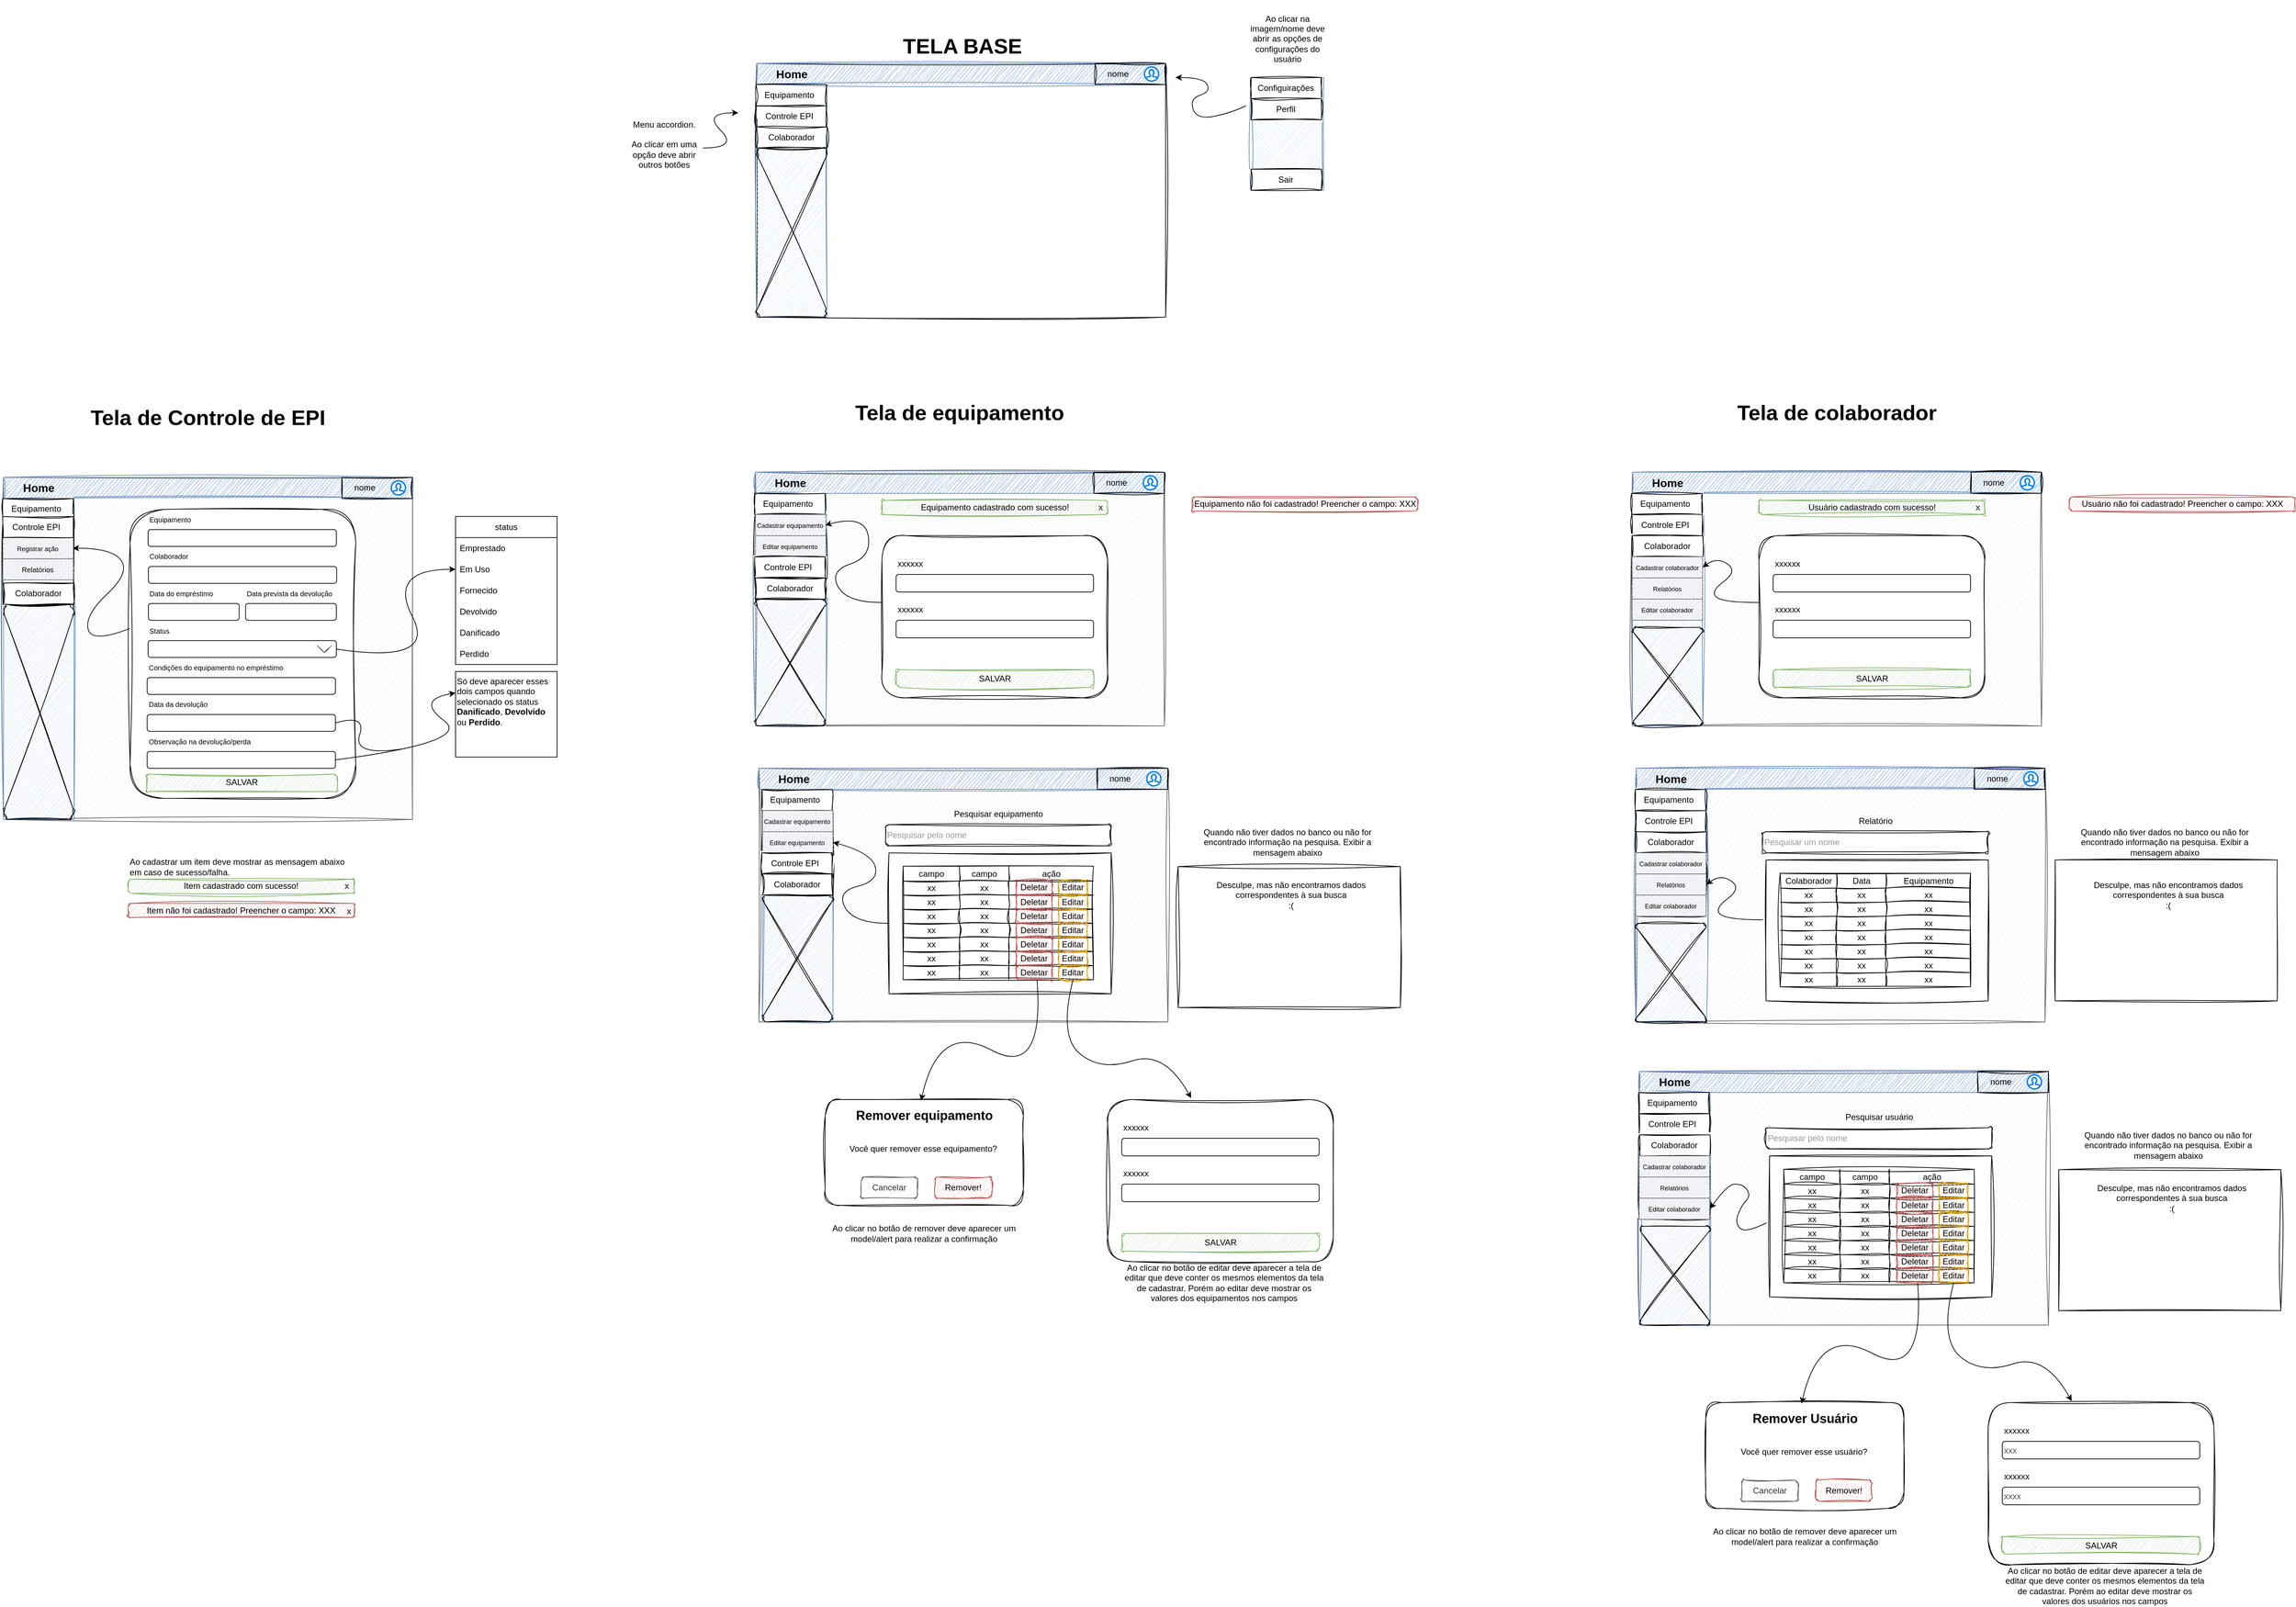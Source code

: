 <mxfile version="24.7.16">
  <diagram name="Página-1" id="f4UB6Nkb-I1RzzLTKRSJ">
    <mxGraphModel grid="1" page="1" gridSize="10" guides="1" tooltips="1" connect="1" arrows="1" fold="1" pageScale="1" pageWidth="827" pageHeight="1169" math="0" shadow="0">
      <root>
        <mxCell id="0" />
        <mxCell id="1" parent="0" />
        <mxCell id="ZiyMYJmn_KRcL2aeEdIx-2" value="" style="rounded=0;whiteSpace=wrap;html=1;fillColor=#f5f5f5;sketch=1;curveFitting=1;jiggle=2;fontColor=#333333;strokeColor=#666666;" vertex="1" parent="1">
          <mxGeometry x="675" y="-440" width="580" height="360" as="geometry" />
        </mxCell>
        <mxCell id="ZiyMYJmn_KRcL2aeEdIx-3" value="" style="rounded=0;whiteSpace=wrap;html=1;fillColor=#7EA6E0;sketch=1;curveFitting=1;jiggle=2;strokeColor=#6c8ebf;" vertex="1" parent="1">
          <mxGeometry x="675" y="-440" width="580" height="30" as="geometry" />
        </mxCell>
        <mxCell id="ZiyMYJmn_KRcL2aeEdIx-6" value="Home" style="html=1;shadow=0;dashed=0;shape=mxgraph.bootstrap.rrect;rSize=5;strokeColor=none;strokeWidth=1;fillColor=none;fontColor=#000000;whiteSpace=wrap;align=center;verticalAlign=middle;spacingLeft=0;fontStyle=1;fontSize=16;spacing=5;" vertex="1" parent="1">
          <mxGeometry x="675" y="-440" width="100" height="30" as="geometry" />
        </mxCell>
        <mxCell id="ZiyMYJmn_KRcL2aeEdIx-12" value="" style="rounded=0;whiteSpace=wrap;html=1;fillColor=#dae8fc;sketch=1;curveFitting=1;jiggle=2;strokeColor=#6c8ebf;" vertex="1" parent="1">
          <mxGeometry x="675" y="-410" width="100" height="330" as="geometry" />
        </mxCell>
        <mxCell id="ZiyMYJmn_KRcL2aeEdIx-24" value="" style="group;fontStyle=0" connectable="0" vertex="1" parent="1">
          <mxGeometry x="670" y="-410" width="104" height="30" as="geometry" />
        </mxCell>
        <mxCell id="ZiyMYJmn_KRcL2aeEdIx-21" value="" style="rounded=0;whiteSpace=wrap;html=1;sketch=1;curveFitting=1;jiggle=2;container=0;" vertex="1" parent="ZiyMYJmn_KRcL2aeEdIx-24">
          <mxGeometry x="4" width="100" height="30" as="geometry" />
        </mxCell>
        <mxCell id="ZiyMYJmn_KRcL2aeEdIx-23" value="Equipamento" style="text;html=1;align=center;verticalAlign=middle;whiteSpace=wrap;rounded=0;container=0;" vertex="1" parent="ZiyMYJmn_KRcL2aeEdIx-24">
          <mxGeometry width="103" height="30" as="geometry" />
        </mxCell>
        <mxCell id="ZiyMYJmn_KRcL2aeEdIx-25" value="" style="group;fontStyle=0" connectable="0" vertex="1" parent="1">
          <mxGeometry x="670" y="-380" width="104" height="30" as="geometry" />
        </mxCell>
        <mxCell id="ZiyMYJmn_KRcL2aeEdIx-26" value="" style="rounded=0;whiteSpace=wrap;html=1;sketch=1;curveFitting=1;jiggle=2;container=0;" vertex="1" parent="ZiyMYJmn_KRcL2aeEdIx-25">
          <mxGeometry x="4" width="100" height="30" as="geometry" />
        </mxCell>
        <mxCell id="ZiyMYJmn_KRcL2aeEdIx-27" value="Controle EPI" style="text;html=1;align=center;verticalAlign=middle;whiteSpace=wrap;rounded=0;container=0;" vertex="1" parent="ZiyMYJmn_KRcL2aeEdIx-25">
          <mxGeometry width="103" height="30" as="geometry" />
        </mxCell>
        <mxCell id="ZiyMYJmn_KRcL2aeEdIx-28" value="" style="group;fontStyle=0" connectable="0" vertex="1" parent="1">
          <mxGeometry x="675" y="-350" width="100" height="30" as="geometry" />
        </mxCell>
        <mxCell id="ZiyMYJmn_KRcL2aeEdIx-29" value="" style="rounded=0;whiteSpace=wrap;html=1;sketch=1;curveFitting=1;jiggle=2;container=0;" vertex="1" parent="ZiyMYJmn_KRcL2aeEdIx-28">
          <mxGeometry width="100" height="30" as="geometry" />
        </mxCell>
        <mxCell id="ZiyMYJmn_KRcL2aeEdIx-30" value="Colaborador" style="text;html=1;align=center;verticalAlign=middle;whiteSpace=wrap;rounded=0;container=0;" vertex="1" parent="ZiyMYJmn_KRcL2aeEdIx-28">
          <mxGeometry width="99.04" height="30" as="geometry" />
        </mxCell>
        <mxCell id="ZiyMYJmn_KRcL2aeEdIx-32" value="" style="group" connectable="0" vertex="1" parent="1">
          <mxGeometry x="1155" y="-440" width="100" height="30" as="geometry" />
        </mxCell>
        <mxCell id="ZiyMYJmn_KRcL2aeEdIx-15" value="" style="rounded=0;whiteSpace=wrap;html=1;sketch=1;curveFitting=1;jiggle=2;fillColor=none;container=0;" vertex="1" parent="ZiyMYJmn_KRcL2aeEdIx-32">
          <mxGeometry width="100" height="30" as="geometry" />
        </mxCell>
        <mxCell id="ZiyMYJmn_KRcL2aeEdIx-14" value="" style="html=1;verticalLabelPosition=bottom;align=center;labelBackgroundColor=#ffffff;verticalAlign=top;strokeWidth=2;strokeColor=#0080F0;shadow=0;dashed=0;shape=mxgraph.ios7.icons.user;container=0;" vertex="1" parent="ZiyMYJmn_KRcL2aeEdIx-32">
          <mxGeometry x="70" y="5" width="20" height="20" as="geometry" />
        </mxCell>
        <mxCell id="ZiyMYJmn_KRcL2aeEdIx-16" value="nome" style="text;html=1;align=center;verticalAlign=middle;whiteSpace=wrap;rounded=0;container=0;" vertex="1" parent="ZiyMYJmn_KRcL2aeEdIx-32">
          <mxGeometry width="65" height="30" as="geometry" />
        </mxCell>
        <mxCell id="ZiyMYJmn_KRcL2aeEdIx-33" value="" style="verticalLabelPosition=bottom;verticalAlign=top;html=1;shape=mxgraph.flowchart.collate;sketch=1;curveFitting=1;jiggle=2;fillColor=none;" vertex="1" parent="1">
          <mxGeometry x="675" y="-220" width="100" height="140" as="geometry" />
        </mxCell>
        <mxCell id="ZiyMYJmn_KRcL2aeEdIx-52" value="" style="group" connectable="0" vertex="1" parent="1">
          <mxGeometry x="-572" y="-1020" width="585" height="360" as="geometry" />
        </mxCell>
        <mxCell id="ZiyMYJmn_KRcL2aeEdIx-34" value="" style="rounded=0;whiteSpace=wrap;html=1;fillColor=none;sketch=1;curveFitting=1;jiggle=2;" vertex="1" parent="ZiyMYJmn_KRcL2aeEdIx-52">
          <mxGeometry x="5" width="580" height="360" as="geometry" />
        </mxCell>
        <mxCell id="ZiyMYJmn_KRcL2aeEdIx-35" value="" style="rounded=0;whiteSpace=wrap;html=1;fillColor=#7EA6E0;sketch=1;curveFitting=1;jiggle=2;strokeColor=#6c8ebf;" vertex="1" parent="ZiyMYJmn_KRcL2aeEdIx-52">
          <mxGeometry x="5" width="580" height="30" as="geometry" />
        </mxCell>
        <mxCell id="ZiyMYJmn_KRcL2aeEdIx-36" value="Home" style="html=1;shadow=0;dashed=0;shape=mxgraph.bootstrap.rrect;rSize=5;strokeColor=none;strokeWidth=1;fillColor=none;fontColor=#000000;whiteSpace=wrap;align=center;verticalAlign=middle;spacingLeft=0;fontStyle=1;fontSize=16;spacing=5;" vertex="1" parent="ZiyMYJmn_KRcL2aeEdIx-52">
          <mxGeometry x="5" width="100" height="30" as="geometry" />
        </mxCell>
        <mxCell id="ZiyMYJmn_KRcL2aeEdIx-37" value="" style="rounded=0;whiteSpace=wrap;html=1;fillColor=#dae8fc;sketch=1;curveFitting=1;jiggle=2;strokeColor=#6c8ebf;" vertex="1" parent="ZiyMYJmn_KRcL2aeEdIx-52">
          <mxGeometry x="5" y="30" width="100" height="330" as="geometry" />
        </mxCell>
        <mxCell id="ZiyMYJmn_KRcL2aeEdIx-38" value="" style="group" connectable="0" vertex="1" parent="ZiyMYJmn_KRcL2aeEdIx-52">
          <mxGeometry y="30" width="104" height="30" as="geometry" />
        </mxCell>
        <mxCell id="ZiyMYJmn_KRcL2aeEdIx-39" value="" style="rounded=0;whiteSpace=wrap;html=1;sketch=1;curveFitting=1;jiggle=2;container=0;" vertex="1" parent="ZiyMYJmn_KRcL2aeEdIx-38">
          <mxGeometry x="4" width="100" height="30" as="geometry" />
        </mxCell>
        <mxCell id="ZiyMYJmn_KRcL2aeEdIx-40" value="Equipamento" style="text;html=1;align=center;verticalAlign=middle;whiteSpace=wrap;rounded=0;container=0;" vertex="1" parent="ZiyMYJmn_KRcL2aeEdIx-38">
          <mxGeometry width="103" height="30" as="geometry" />
        </mxCell>
        <mxCell id="ZiyMYJmn_KRcL2aeEdIx-41" value="" style="group" connectable="0" vertex="1" parent="ZiyMYJmn_KRcL2aeEdIx-52">
          <mxGeometry y="60" width="104" height="30" as="geometry" />
        </mxCell>
        <mxCell id="ZiyMYJmn_KRcL2aeEdIx-42" value="" style="rounded=0;whiteSpace=wrap;html=1;sketch=1;curveFitting=1;jiggle=2;container=0;" vertex="1" parent="ZiyMYJmn_KRcL2aeEdIx-41">
          <mxGeometry x="4" width="100" height="30" as="geometry" />
        </mxCell>
        <mxCell id="ZiyMYJmn_KRcL2aeEdIx-43" value="Controle EPI" style="text;html=1;align=center;verticalAlign=middle;whiteSpace=wrap;rounded=0;container=0;" vertex="1" parent="ZiyMYJmn_KRcL2aeEdIx-41">
          <mxGeometry width="103" height="30" as="geometry" />
        </mxCell>
        <mxCell id="ZiyMYJmn_KRcL2aeEdIx-44" value="" style="group" connectable="0" vertex="1" parent="ZiyMYJmn_KRcL2aeEdIx-52">
          <mxGeometry x="5" y="90" width="100" height="30" as="geometry" />
        </mxCell>
        <mxCell id="ZiyMYJmn_KRcL2aeEdIx-45" value="" style="rounded=0;whiteSpace=wrap;html=1;sketch=1;curveFitting=1;jiggle=2;container=0;" vertex="1" parent="ZiyMYJmn_KRcL2aeEdIx-44">
          <mxGeometry width="100" height="30" as="geometry" />
        </mxCell>
        <mxCell id="ZiyMYJmn_KRcL2aeEdIx-46" value="Colaborador" style="text;html=1;align=center;verticalAlign=middle;whiteSpace=wrap;rounded=0;container=0;" vertex="1" parent="ZiyMYJmn_KRcL2aeEdIx-44">
          <mxGeometry width="99.04" height="30" as="geometry" />
        </mxCell>
        <mxCell id="ZiyMYJmn_KRcL2aeEdIx-47" value="" style="group" connectable="0" vertex="1" parent="ZiyMYJmn_KRcL2aeEdIx-52">
          <mxGeometry x="485" width="100" height="30" as="geometry" />
        </mxCell>
        <mxCell id="ZiyMYJmn_KRcL2aeEdIx-48" value="" style="rounded=0;whiteSpace=wrap;html=1;sketch=1;curveFitting=1;jiggle=2;fillColor=none;container=0;" vertex="1" parent="ZiyMYJmn_KRcL2aeEdIx-47">
          <mxGeometry width="100" height="30" as="geometry" />
        </mxCell>
        <mxCell id="ZiyMYJmn_KRcL2aeEdIx-49" value="" style="html=1;verticalLabelPosition=bottom;align=center;labelBackgroundColor=#ffffff;verticalAlign=top;strokeWidth=2;strokeColor=#0080F0;shadow=0;dashed=0;shape=mxgraph.ios7.icons.user;container=0;" vertex="1" parent="ZiyMYJmn_KRcL2aeEdIx-47">
          <mxGeometry x="70" y="5" width="20" height="20" as="geometry" />
        </mxCell>
        <mxCell id="ZiyMYJmn_KRcL2aeEdIx-50" value="nome" style="text;html=1;align=center;verticalAlign=middle;whiteSpace=wrap;rounded=0;container=0;" vertex="1" parent="ZiyMYJmn_KRcL2aeEdIx-47">
          <mxGeometry width="65" height="30" as="geometry" />
        </mxCell>
        <mxCell id="ZiyMYJmn_KRcL2aeEdIx-51" value="" style="verticalLabelPosition=bottom;verticalAlign=top;html=1;shape=mxgraph.flowchart.collate;sketch=1;curveFitting=1;jiggle=2;fillColor=none;" vertex="1" parent="ZiyMYJmn_KRcL2aeEdIx-52">
          <mxGeometry x="5" y="120" width="100" height="240" as="geometry" />
        </mxCell>
        <mxCell id="ZiyMYJmn_KRcL2aeEdIx-53" value="&lt;font style=&quot;font-size: 30px;&quot;&gt;&lt;b&gt;TELA BASE&lt;/b&gt;&lt;/font&gt;" style="text;html=1;align=center;verticalAlign=middle;whiteSpace=wrap;rounded=0;" vertex="1" parent="1">
          <mxGeometry x="-563" y="-1060" width="576" height="30" as="geometry" />
        </mxCell>
        <mxCell id="ZiyMYJmn_KRcL2aeEdIx-54" value="" style="rounded=0;whiteSpace=wrap;html=1;glass=0;sketch=1;curveFitting=1;jiggle=2;" vertex="1" parent="1">
          <mxGeometry x="674.5" y="-320" width="100" height="90" as="geometry" />
        </mxCell>
        <mxCell id="ZiyMYJmn_KRcL2aeEdIx-55" value="" style="group;fillColor=#f5f5f5;fontColor=#333333;strokeColor=#666666;fontStyle=0" connectable="0" vertex="1" parent="1">
          <mxGeometry x="674.5" y="-320" width="100" height="30" as="geometry" />
        </mxCell>
        <mxCell id="ZiyMYJmn_KRcL2aeEdIx-56" value="" style="rounded=0;whiteSpace=wrap;html=1;container=0;sketch=1;curveFitting=1;jiggle=2;fillColor=#dae8fc;strokeColor=none;" vertex="1" parent="ZiyMYJmn_KRcL2aeEdIx-55">
          <mxGeometry width="100" height="30" as="geometry" />
        </mxCell>
        <mxCell id="ZiyMYJmn_KRcL2aeEdIx-57" value="&lt;font style=&quot;font-size: 9px;&quot;&gt;Cadastrar colaborador&lt;/font&gt;" style="text;html=1;align=center;verticalAlign=middle;whiteSpace=wrap;rounded=0;container=0;" vertex="1" parent="ZiyMYJmn_KRcL2aeEdIx-55">
          <mxGeometry width="99.04" height="30" as="geometry" />
        </mxCell>
        <mxCell id="ZiyMYJmn_KRcL2aeEdIx-58" value="Menu accordion.&lt;div&gt;&lt;br&gt;&lt;/div&gt;&lt;div&gt;Ao clicar em uma opção deve abrir outros botões&lt;/div&gt;" style="text;html=1;align=center;verticalAlign=middle;whiteSpace=wrap;rounded=0;" vertex="1" parent="1">
          <mxGeometry x="-753" y="-960" width="110" height="110" as="geometry" />
        </mxCell>
        <mxCell id="ZiyMYJmn_KRcL2aeEdIx-60" value="" style="curved=1;endArrow=classic;html=1;rounded=0;" edge="1" parent="1">
          <mxGeometry width="50" height="50" relative="1" as="geometry">
            <mxPoint x="-643" y="-900" as="sourcePoint" />
            <mxPoint x="-593" y="-950" as="targetPoint" />
            <Array as="points">
              <mxPoint x="-593" y="-900" />
              <mxPoint x="-643" y="-950" />
            </Array>
          </mxGeometry>
        </mxCell>
        <mxCell id="ZiyMYJmn_KRcL2aeEdIx-61" value="" style="group;fillColor=#f5f5f5;fontColor=#333333;strokeColor=#666666;fontStyle=0" connectable="0" vertex="1" parent="1">
          <mxGeometry x="674.5" y="-290" width="100" height="30" as="geometry" />
        </mxCell>
        <mxCell id="ZiyMYJmn_KRcL2aeEdIx-62" value="" style="rounded=0;whiteSpace=wrap;html=1;container=0;sketch=1;curveFitting=1;jiggle=2;fillColor=#dae8fc;strokeColor=none;" vertex="1" parent="ZiyMYJmn_KRcL2aeEdIx-61">
          <mxGeometry width="100" height="30" as="geometry" />
        </mxCell>
        <mxCell id="ZiyMYJmn_KRcL2aeEdIx-63" value="&lt;font style=&quot;font-size: 9px;&quot;&gt;Relatórios&lt;/font&gt;" style="text;html=1;align=center;verticalAlign=middle;whiteSpace=wrap;rounded=0;container=0;" vertex="1" parent="ZiyMYJmn_KRcL2aeEdIx-61">
          <mxGeometry width="99.04" height="30" as="geometry" />
        </mxCell>
        <mxCell id="zCeIXtv9JGG133PPNtVi-1" value="" style="curved=1;endArrow=classic;html=1;rounded=0;" edge="1" parent="1">
          <mxGeometry width="50" height="50" relative="1" as="geometry">
            <mxPoint x="127" y="-960" as="sourcePoint" />
            <mxPoint x="27" y="-1000" as="targetPoint" />
            <Array as="points">
              <mxPoint x="107" y="-950" />
              <mxPoint x="57" y="-940" />
              <mxPoint x="47" y="-970" />
              <mxPoint x="77" y="-980" />
              <mxPoint x="67" y="-1000" />
            </Array>
          </mxGeometry>
        </mxCell>
        <mxCell id="zCeIXtv9JGG133PPNtVi-2" value="&lt;div&gt;Ao clicar na imagem/nome deve abrir as opções de configurações do usuário&lt;/div&gt;" style="text;html=1;align=center;verticalAlign=middle;whiteSpace=wrap;rounded=0;" vertex="1" parent="1">
          <mxGeometry x="130.5" y="-1110" width="110" height="110" as="geometry" />
        </mxCell>
        <mxCell id="zCeIXtv9JGG133PPNtVi-3" value="" style="rounded=0;whiteSpace=wrap;html=1;fillColor=#dae8fc;sketch=1;curveFitting=1;jiggle=2;strokeColor=#6c8ebf;" vertex="1" parent="1">
          <mxGeometry x="134" y="-1000" width="103" height="160" as="geometry" />
        </mxCell>
        <mxCell id="zCeIXtv9JGG133PPNtVi-5" value="" style="group" connectable="0" vertex="1" parent="1">
          <mxGeometry x="134" y="-870" width="100" height="30" as="geometry" />
        </mxCell>
        <mxCell id="zCeIXtv9JGG133PPNtVi-6" value="" style="rounded=0;whiteSpace=wrap;html=1;sketch=1;curveFitting=1;jiggle=2;container=0;" vertex="1" parent="zCeIXtv9JGG133PPNtVi-5">
          <mxGeometry width="100" height="30" as="geometry" />
        </mxCell>
        <mxCell id="zCeIXtv9JGG133PPNtVi-7" value="Sair" style="text;html=1;align=center;verticalAlign=middle;whiteSpace=wrap;rounded=0;container=0;" vertex="1" parent="zCeIXtv9JGG133PPNtVi-5">
          <mxGeometry width="99.04" height="30" as="geometry" />
        </mxCell>
        <mxCell id="zCeIXtv9JGG133PPNtVi-8" value="" style="group" connectable="0" vertex="1" parent="1">
          <mxGeometry x="134" y="-1000" width="100" height="30" as="geometry" />
        </mxCell>
        <mxCell id="zCeIXtv9JGG133PPNtVi-9" value="" style="rounded=0;whiteSpace=wrap;html=1;sketch=1;curveFitting=1;jiggle=2;container=0;" vertex="1" parent="zCeIXtv9JGG133PPNtVi-8">
          <mxGeometry width="100" height="30" as="geometry" />
        </mxCell>
        <mxCell id="zCeIXtv9JGG133PPNtVi-10" value="Configuirações" style="text;html=1;align=center;verticalAlign=middle;whiteSpace=wrap;rounded=0;container=0;" vertex="1" parent="zCeIXtv9JGG133PPNtVi-8">
          <mxGeometry width="99.04" height="30" as="geometry" />
        </mxCell>
        <mxCell id="zCeIXtv9JGG133PPNtVi-11" value="" style="group" connectable="0" vertex="1" parent="1">
          <mxGeometry x="134" y="-970" width="100" height="30" as="geometry" />
        </mxCell>
        <mxCell id="zCeIXtv9JGG133PPNtVi-12" value="" style="rounded=0;whiteSpace=wrap;html=1;sketch=1;curveFitting=1;jiggle=2;container=0;" vertex="1" parent="zCeIXtv9JGG133PPNtVi-11">
          <mxGeometry width="100" height="30" as="geometry" />
        </mxCell>
        <mxCell id="zCeIXtv9JGG133PPNtVi-13" value="Perfil" style="text;html=1;align=center;verticalAlign=middle;whiteSpace=wrap;rounded=0;container=0;" vertex="1" parent="zCeIXtv9JGG133PPNtVi-11">
          <mxGeometry width="99.04" height="30" as="geometry" />
        </mxCell>
        <mxCell id="zCeIXtv9JGG133PPNtVi-15" value="" style="rounded=1;whiteSpace=wrap;html=1;labelBackgroundColor=none;fontColor=default;sketch=1;curveFitting=1;jiggle=2;" vertex="1" parent="1">
          <mxGeometry x="854.5" y="-350" width="320" height="230" as="geometry" />
        </mxCell>
        <mxCell id="zCeIXtv9JGG133PPNtVi-18" value="SALVAR" style="rounded=1;whiteSpace=wrap;html=1;fillColor=#d5e8d4;strokeColor=#82b366;sketch=1;curveFitting=1;jiggle=2;" vertex="1" parent="1">
          <mxGeometry x="874.5" y="-160" width="280" height="25" as="geometry" />
        </mxCell>
        <mxCell id="zCeIXtv9JGG133PPNtVi-19" value="Usuário cadastrado com sucesso!" style="rounded=1;whiteSpace=wrap;html=1;fillColor=#d5e8d4;strokeColor=#82b366;sketch=1;curveFitting=1;jiggle=2;" vertex="1" parent="1">
          <mxGeometry x="854.5" y="-400" width="320" height="20" as="geometry" />
        </mxCell>
        <mxCell id="zCeIXtv9JGG133PPNtVi-22" value="" style="group" connectable="0" vertex="1" parent="1">
          <mxGeometry x="874.5" y="-325" width="280" height="55" as="geometry" />
        </mxCell>
        <mxCell id="zCeIXtv9JGG133PPNtVi-20" value="xxxxxx" style="text;html=1;align=left;verticalAlign=middle;whiteSpace=wrap;rounded=0;" vertex="1" parent="zCeIXtv9JGG133PPNtVi-22">
          <mxGeometry width="280" height="30" as="geometry" />
        </mxCell>
        <mxCell id="zCeIXtv9JGG133PPNtVi-21" value="" style="rounded=1;whiteSpace=wrap;html=1;" vertex="1" parent="zCeIXtv9JGG133PPNtVi-22">
          <mxGeometry y="30" width="280" height="25" as="geometry" />
        </mxCell>
        <mxCell id="zCeIXtv9JGG133PPNtVi-23" value="" style="group" connectable="0" vertex="1" parent="1">
          <mxGeometry x="874.5" y="-260" width="280" height="55" as="geometry" />
        </mxCell>
        <mxCell id="zCeIXtv9JGG133PPNtVi-24" value="xxxxxx" style="text;html=1;align=left;verticalAlign=middle;whiteSpace=wrap;rounded=0;" vertex="1" parent="zCeIXtv9JGG133PPNtVi-23">
          <mxGeometry width="280" height="30" as="geometry" />
        </mxCell>
        <mxCell id="zCeIXtv9JGG133PPNtVi-25" value="" style="rounded=1;whiteSpace=wrap;html=1;" vertex="1" parent="zCeIXtv9JGG133PPNtVi-23">
          <mxGeometry y="30" width="280" height="25" as="geometry" />
        </mxCell>
        <mxCell id="zCeIXtv9JGG133PPNtVi-27" value="" style="curved=1;endArrow=classic;html=1;rounded=0;exitX=-0.001;exitY=0.412;exitDx=0;exitDy=0;exitPerimeter=0;entryX=1;entryY=0.5;entryDx=0;entryDy=0;" edge="1" parent="1" source="zCeIXtv9JGG133PPNtVi-15" target="ZiyMYJmn_KRcL2aeEdIx-56">
          <mxGeometry width="50" height="50" relative="1" as="geometry">
            <mxPoint x="884.5" y="-280" as="sourcePoint" />
            <mxPoint x="764.5" y="-300" as="targetPoint" />
            <Array as="points">
              <mxPoint x="804.5" y="-255" />
              <mxPoint x="784.5" y="-270" />
              <mxPoint x="824.5" y="-300" />
              <mxPoint x="794.5" y="-320" />
            </Array>
          </mxGeometry>
        </mxCell>
        <mxCell id="zCeIXtv9JGG133PPNtVi-63" value="" style="rounded=0;whiteSpace=wrap;html=1;fillColor=#f5f5f5;sketch=1;curveFitting=1;jiggle=2;fontColor=#333333;strokeColor=#666666;" vertex="1" parent="1">
          <mxGeometry x="680" y="-20" width="580" height="360" as="geometry" />
        </mxCell>
        <mxCell id="zCeIXtv9JGG133PPNtVi-64" value="" style="rounded=0;whiteSpace=wrap;html=1;fillColor=#7EA6E0;sketch=1;curveFitting=1;jiggle=2;strokeColor=#6c8ebf;" vertex="1" parent="1">
          <mxGeometry x="680" y="-20" width="580" height="30" as="geometry" />
        </mxCell>
        <mxCell id="zCeIXtv9JGG133PPNtVi-65" value="Home" style="html=1;shadow=0;dashed=0;shape=mxgraph.bootstrap.rrect;rSize=5;strokeColor=none;strokeWidth=1;fillColor=none;fontColor=#000000;whiteSpace=wrap;align=center;verticalAlign=middle;spacingLeft=0;fontStyle=1;fontSize=16;spacing=5;" vertex="1" parent="1">
          <mxGeometry x="680" y="-20" width="100" height="30" as="geometry" />
        </mxCell>
        <mxCell id="zCeIXtv9JGG133PPNtVi-66" value="" style="rounded=0;whiteSpace=wrap;html=1;fillColor=#dae8fc;sketch=1;curveFitting=1;jiggle=2;strokeColor=#6c8ebf;" vertex="1" parent="1">
          <mxGeometry x="680" y="10" width="100" height="330" as="geometry" />
        </mxCell>
        <mxCell id="zCeIXtv9JGG133PPNtVi-67" value="" style="group;fontStyle=0" connectable="0" vertex="1" parent="1">
          <mxGeometry x="675" y="10" width="104" height="30" as="geometry" />
        </mxCell>
        <mxCell id="zCeIXtv9JGG133PPNtVi-68" value="" style="rounded=0;whiteSpace=wrap;html=1;sketch=1;curveFitting=1;jiggle=2;container=0;" vertex="1" parent="zCeIXtv9JGG133PPNtVi-67">
          <mxGeometry x="4" width="100" height="30" as="geometry" />
        </mxCell>
        <mxCell id="zCeIXtv9JGG133PPNtVi-69" value="Equipamento" style="text;html=1;align=center;verticalAlign=middle;whiteSpace=wrap;rounded=0;container=0;" vertex="1" parent="zCeIXtv9JGG133PPNtVi-67">
          <mxGeometry width="103" height="30" as="geometry" />
        </mxCell>
        <mxCell id="zCeIXtv9JGG133PPNtVi-70" value="" style="group;fontStyle=0" connectable="0" vertex="1" parent="1">
          <mxGeometry x="675" y="40" width="104" height="30" as="geometry" />
        </mxCell>
        <mxCell id="zCeIXtv9JGG133PPNtVi-71" value="" style="rounded=0;whiteSpace=wrap;html=1;sketch=1;curveFitting=1;jiggle=2;container=0;" vertex="1" parent="zCeIXtv9JGG133PPNtVi-70">
          <mxGeometry x="4" width="100" height="30" as="geometry" />
        </mxCell>
        <mxCell id="zCeIXtv9JGG133PPNtVi-72" value="Controle EPI" style="text;html=1;align=center;verticalAlign=middle;whiteSpace=wrap;rounded=0;container=0;" vertex="1" parent="zCeIXtv9JGG133PPNtVi-70">
          <mxGeometry width="103" height="30" as="geometry" />
        </mxCell>
        <mxCell id="zCeIXtv9JGG133PPNtVi-73" value="" style="group;fontStyle=0" connectable="0" vertex="1" parent="1">
          <mxGeometry x="680" y="70" width="100" height="30" as="geometry" />
        </mxCell>
        <mxCell id="zCeIXtv9JGG133PPNtVi-74" value="" style="rounded=0;whiteSpace=wrap;html=1;sketch=1;curveFitting=1;jiggle=2;container=0;" vertex="1" parent="zCeIXtv9JGG133PPNtVi-73">
          <mxGeometry width="100" height="30" as="geometry" />
        </mxCell>
        <mxCell id="zCeIXtv9JGG133PPNtVi-75" value="Colaborador" style="text;html=1;align=center;verticalAlign=middle;whiteSpace=wrap;rounded=0;container=0;" vertex="1" parent="zCeIXtv9JGG133PPNtVi-73">
          <mxGeometry width="99.04" height="30" as="geometry" />
        </mxCell>
        <mxCell id="zCeIXtv9JGG133PPNtVi-76" value="" style="group" connectable="0" vertex="1" parent="1">
          <mxGeometry x="1160" y="-20" width="100" height="30" as="geometry" />
        </mxCell>
        <mxCell id="zCeIXtv9JGG133PPNtVi-77" value="" style="rounded=0;whiteSpace=wrap;html=1;sketch=1;curveFitting=1;jiggle=2;fillColor=none;container=0;" vertex="1" parent="zCeIXtv9JGG133PPNtVi-76">
          <mxGeometry width="100" height="30" as="geometry" />
        </mxCell>
        <mxCell id="zCeIXtv9JGG133PPNtVi-78" value="" style="html=1;verticalLabelPosition=bottom;align=center;labelBackgroundColor=#ffffff;verticalAlign=top;strokeWidth=2;strokeColor=#0080F0;shadow=0;dashed=0;shape=mxgraph.ios7.icons.user;container=0;" vertex="1" parent="zCeIXtv9JGG133PPNtVi-76">
          <mxGeometry x="70" y="5" width="20" height="20" as="geometry" />
        </mxCell>
        <mxCell id="zCeIXtv9JGG133PPNtVi-79" value="nome" style="text;html=1;align=center;verticalAlign=middle;whiteSpace=wrap;rounded=0;container=0;" vertex="1" parent="zCeIXtv9JGG133PPNtVi-76">
          <mxGeometry width="65" height="30" as="geometry" />
        </mxCell>
        <mxCell id="zCeIXtv9JGG133PPNtVi-80" value="" style="verticalLabelPosition=bottom;verticalAlign=top;html=1;shape=mxgraph.flowchart.collate;sketch=1;curveFitting=1;jiggle=2;fillColor=none;" vertex="1" parent="1">
          <mxGeometry x="680" y="200" width="100" height="140" as="geometry" />
        </mxCell>
        <mxCell id="zCeIXtv9JGG133PPNtVi-81" value="" style="rounded=0;whiteSpace=wrap;html=1;glass=0;sketch=1;curveFitting=1;jiggle=2;" vertex="1" parent="1">
          <mxGeometry x="679.5" y="110" width="100" height="80" as="geometry" />
        </mxCell>
        <mxCell id="zCeIXtv9JGG133PPNtVi-82" value="" style="group;fillColor=#f5f5f5;fontColor=#333333;strokeColor=#666666;fontStyle=0" connectable="0" vertex="1" parent="1">
          <mxGeometry x="679.5" y="100" width="100" height="30" as="geometry" />
        </mxCell>
        <mxCell id="zCeIXtv9JGG133PPNtVi-83" value="" style="rounded=0;whiteSpace=wrap;html=1;container=0;sketch=1;curveFitting=1;jiggle=2;fillColor=#dae8fc;strokeColor=none;" vertex="1" parent="zCeIXtv9JGG133PPNtVi-82">
          <mxGeometry width="100" height="30" as="geometry" />
        </mxCell>
        <mxCell id="zCeIXtv9JGG133PPNtVi-84" value="&lt;font style=&quot;font-size: 9px;&quot;&gt;Cadastrar colaborador&lt;/font&gt;" style="text;html=1;align=center;verticalAlign=middle;whiteSpace=wrap;rounded=0;container=0;" vertex="1" parent="zCeIXtv9JGG133PPNtVi-82">
          <mxGeometry width="99.04" height="30" as="geometry" />
        </mxCell>
        <mxCell id="zCeIXtv9JGG133PPNtVi-85" value="" style="group;fillColor=#f5f5f5;fontColor=#333333;strokeColor=#666666;fontStyle=0" connectable="0" vertex="1" parent="1">
          <mxGeometry x="679.5" y="130" width="100" height="50" as="geometry" />
        </mxCell>
        <mxCell id="zCeIXtv9JGG133PPNtVi-86" value="" style="rounded=0;whiteSpace=wrap;html=1;container=0;sketch=1;curveFitting=1;jiggle=2;fillColor=#dae8fc;strokeColor=none;" vertex="1" parent="zCeIXtv9JGG133PPNtVi-85">
          <mxGeometry width="100" height="30" as="geometry" />
        </mxCell>
        <mxCell id="zCeIXtv9JGG133PPNtVi-87" value="&lt;font style=&quot;font-size: 9px;&quot;&gt;Relatórios&lt;/font&gt;" style="text;html=1;align=center;verticalAlign=middle;whiteSpace=wrap;rounded=0;container=0;" vertex="1" parent="zCeIXtv9JGG133PPNtVi-85">
          <mxGeometry width="99.04" height="30" as="geometry" />
        </mxCell>
        <mxCell id="zCeIXtv9JGG133PPNtVi-107" value="" style="group;fillColor=#f5f5f5;fontColor=#333333;strokeColor=#666666;fontStyle=0" connectable="0" vertex="1" parent="zCeIXtv9JGG133PPNtVi-85">
          <mxGeometry y="30" width="100" height="30" as="geometry" />
        </mxCell>
        <mxCell id="zCeIXtv9JGG133PPNtVi-108" value="" style="rounded=0;whiteSpace=wrap;html=1;container=0;sketch=1;curveFitting=1;jiggle=2;fillColor=#dae8fc;strokeColor=none;" vertex="1" parent="zCeIXtv9JGG133PPNtVi-107">
          <mxGeometry width="100" height="30" as="geometry" />
        </mxCell>
        <mxCell id="zCeIXtv9JGG133PPNtVi-109" value="&lt;font style=&quot;font-size: 9px;&quot;&gt;Editar colaborador&lt;/font&gt;" style="text;html=1;align=center;verticalAlign=middle;whiteSpace=wrap;rounded=0;container=0;" vertex="1" parent="zCeIXtv9JGG133PPNtVi-107">
          <mxGeometry width="99.04" height="30" as="geometry" />
        </mxCell>
        <mxCell id="zCeIXtv9JGG133PPNtVi-88" value="&lt;font color=&quot;#999999&quot;&gt;Pesquisar um nome&lt;/font&gt;" style="rounded=1;whiteSpace=wrap;html=1;labelBackgroundColor=none;fontColor=default;sketch=1;curveFitting=1;jiggle=2;align=left;" vertex="1" parent="1">
          <mxGeometry x="859.5" y="70" width="320" height="30" as="geometry" />
        </mxCell>
        <mxCell id="zCeIXtv9JGG133PPNtVi-98" value="Usuário não foi cadastrado! Preencher o campo: XXX" style="rounded=1;whiteSpace=wrap;html=1;fillColor=#f8cecc;strokeColor=#b85450;sketch=1;curveFitting=1;jiggle=2;" vertex="1" parent="1">
          <mxGeometry x="1294.5" y="-405" width="320" height="20" as="geometry" />
        </mxCell>
        <mxCell id="zCeIXtv9JGG133PPNtVi-99" value="Relatório" style="text;html=1;align=center;verticalAlign=middle;whiteSpace=wrap;rounded=0;" vertex="1" parent="1">
          <mxGeometry x="864.5" y="40" width="310" height="30" as="geometry" />
        </mxCell>
        <mxCell id="zCeIXtv9JGG133PPNtVi-100" value="" style="shape=image;html=1;verticalAlign=top;verticalLabelPosition=bottom;labelBackgroundColor=default;imageAspect=0;aspect=fixed;image=https://cdn4.iconfinder.com/data/icons/essentials-71/24/002_-_Search-128.png;fontColor=#999999;labelBorderColor=none;sketch=1;curveFitting=1;jiggle=2;" vertex="1" parent="1">
          <mxGeometry x="1154.5" y="75" width="20" height="20" as="geometry" />
        </mxCell>
        <mxCell id="zCeIXtv9JGG133PPNtVi-102" value="" style="rounded=0;whiteSpace=wrap;html=1;sketch=1;curveFitting=1;jiggle=2;fillColor=default;" vertex="1" parent="1">
          <mxGeometry x="864.5" y="110" width="315" height="200" as="geometry" />
        </mxCell>
        <mxCell id="zCeIXtv9JGG133PPNtVi-111" value="" style="shape=table;startSize=0;container=1;collapsible=0;childLayout=tableLayout;fontSize=16;sketch=1;curveFitting=1;jiggle=2;" vertex="1" parent="1">
          <mxGeometry x="884.5" y="129" width="270" height="161" as="geometry" />
        </mxCell>
        <mxCell id="zCeIXtv9JGG133PPNtVi-112" value="" style="shape=tableRow;horizontal=0;startSize=0;swimlaneHead=0;swimlaneBody=0;strokeColor=inherit;top=0;left=0;bottom=0;right=0;collapsible=0;dropTarget=0;fillColor=none;points=[[0,0.5],[1,0.5]];portConstraint=eastwest;fontSize=16;" vertex="1" parent="zCeIXtv9JGG133PPNtVi-111">
          <mxGeometry width="270" height="21" as="geometry" />
        </mxCell>
        <mxCell id="zCeIXtv9JGG133PPNtVi-113" value="Colaborador" style="shape=partialRectangle;html=1;whiteSpace=wrap;connectable=0;strokeColor=inherit;overflow=hidden;fillColor=none;top=0;left=0;bottom=0;right=0;pointerEvents=1;fontSize=12;" vertex="1" parent="zCeIXtv9JGG133PPNtVi-112">
          <mxGeometry width="80" height="21" as="geometry">
            <mxRectangle width="80" height="21" as="alternateBounds" />
          </mxGeometry>
        </mxCell>
        <mxCell id="zCeIXtv9JGG133PPNtVi-114" value="Data" style="shape=partialRectangle;html=1;whiteSpace=wrap;connectable=0;strokeColor=inherit;overflow=hidden;fillColor=none;top=0;left=0;bottom=0;right=0;pointerEvents=1;fontSize=12;" vertex="1" parent="zCeIXtv9JGG133PPNtVi-112">
          <mxGeometry x="80" width="70" height="21" as="geometry">
            <mxRectangle width="70" height="21" as="alternateBounds" />
          </mxGeometry>
        </mxCell>
        <mxCell id="zCeIXtv9JGG133PPNtVi-115" value="Equipamento" style="shape=partialRectangle;html=1;whiteSpace=wrap;connectable=0;strokeColor=inherit;overflow=hidden;fillColor=none;top=0;left=0;bottom=0;right=0;pointerEvents=1;fontSize=12;" vertex="1" parent="zCeIXtv9JGG133PPNtVi-112">
          <mxGeometry x="150" width="120" height="21" as="geometry">
            <mxRectangle width="120" height="21" as="alternateBounds" />
          </mxGeometry>
        </mxCell>
        <mxCell id="zCeIXtv9JGG133PPNtVi-144" style="shape=tableRow;horizontal=0;startSize=0;swimlaneHead=0;swimlaneBody=0;strokeColor=inherit;top=0;left=0;bottom=0;right=0;collapsible=0;dropTarget=0;fillColor=none;points=[[0,0.5],[1,0.5]];portConstraint=eastwest;fontSize=16;" vertex="1" parent="zCeIXtv9JGG133PPNtVi-111">
          <mxGeometry y="21" width="270" height="20" as="geometry" />
        </mxCell>
        <mxCell id="zCeIXtv9JGG133PPNtVi-145" value="xx" style="shape=partialRectangle;html=1;whiteSpace=wrap;connectable=0;strokeColor=inherit;overflow=hidden;fillColor=none;top=0;left=0;bottom=0;right=0;pointerEvents=1;fontSize=12;" vertex="1" parent="zCeIXtv9JGG133PPNtVi-144">
          <mxGeometry width="80" height="20" as="geometry">
            <mxRectangle width="80" height="20" as="alternateBounds" />
          </mxGeometry>
        </mxCell>
        <mxCell id="zCeIXtv9JGG133PPNtVi-146" value="xx" style="shape=partialRectangle;html=1;whiteSpace=wrap;connectable=0;strokeColor=inherit;overflow=hidden;fillColor=none;top=0;left=0;bottom=0;right=0;pointerEvents=1;fontSize=12;" vertex="1" parent="zCeIXtv9JGG133PPNtVi-144">
          <mxGeometry x="80" width="70" height="20" as="geometry">
            <mxRectangle width="70" height="20" as="alternateBounds" />
          </mxGeometry>
        </mxCell>
        <mxCell id="zCeIXtv9JGG133PPNtVi-147" value="xx" style="shape=partialRectangle;html=1;whiteSpace=wrap;connectable=0;strokeColor=inherit;overflow=hidden;fillColor=none;top=0;left=0;bottom=0;right=0;pointerEvents=1;fontSize=12;" vertex="1" parent="zCeIXtv9JGG133PPNtVi-144">
          <mxGeometry x="150" width="120" height="20" as="geometry">
            <mxRectangle width="120" height="20" as="alternateBounds" />
          </mxGeometry>
        </mxCell>
        <mxCell id="zCeIXtv9JGG133PPNtVi-140" style="shape=tableRow;horizontal=0;startSize=0;swimlaneHead=0;swimlaneBody=0;strokeColor=inherit;top=0;left=0;bottom=0;right=0;collapsible=0;dropTarget=0;fillColor=none;points=[[0,0.5],[1,0.5]];portConstraint=eastwest;fontSize=16;" vertex="1" parent="zCeIXtv9JGG133PPNtVi-111">
          <mxGeometry y="41" width="270" height="20" as="geometry" />
        </mxCell>
        <mxCell id="zCeIXtv9JGG133PPNtVi-141" value="xx" style="shape=partialRectangle;html=1;whiteSpace=wrap;connectable=0;strokeColor=inherit;overflow=hidden;fillColor=none;top=0;left=0;bottom=0;right=0;pointerEvents=1;fontSize=12;" vertex="1" parent="zCeIXtv9JGG133PPNtVi-140">
          <mxGeometry width="80" height="20" as="geometry">
            <mxRectangle width="80" height="20" as="alternateBounds" />
          </mxGeometry>
        </mxCell>
        <mxCell id="zCeIXtv9JGG133PPNtVi-142" value="xx" style="shape=partialRectangle;html=1;whiteSpace=wrap;connectable=0;strokeColor=inherit;overflow=hidden;fillColor=none;top=0;left=0;bottom=0;right=0;pointerEvents=1;fontSize=12;" vertex="1" parent="zCeIXtv9JGG133PPNtVi-140">
          <mxGeometry x="80" width="70" height="20" as="geometry">
            <mxRectangle width="70" height="20" as="alternateBounds" />
          </mxGeometry>
        </mxCell>
        <mxCell id="zCeIXtv9JGG133PPNtVi-143" value="xx" style="shape=partialRectangle;html=1;whiteSpace=wrap;connectable=0;strokeColor=inherit;overflow=hidden;fillColor=none;top=0;left=0;bottom=0;right=0;pointerEvents=1;fontSize=12;" vertex="1" parent="zCeIXtv9JGG133PPNtVi-140">
          <mxGeometry x="150" width="120" height="20" as="geometry">
            <mxRectangle width="120" height="20" as="alternateBounds" />
          </mxGeometry>
        </mxCell>
        <mxCell id="zCeIXtv9JGG133PPNtVi-136" style="shape=tableRow;horizontal=0;startSize=0;swimlaneHead=0;swimlaneBody=0;strokeColor=inherit;top=0;left=0;bottom=0;right=0;collapsible=0;dropTarget=0;fillColor=none;points=[[0,0.5],[1,0.5]];portConstraint=eastwest;fontSize=16;" vertex="1" parent="zCeIXtv9JGG133PPNtVi-111">
          <mxGeometry y="61" width="270" height="20" as="geometry" />
        </mxCell>
        <mxCell id="zCeIXtv9JGG133PPNtVi-137" value="xx" style="shape=partialRectangle;html=1;whiteSpace=wrap;connectable=0;strokeColor=inherit;overflow=hidden;fillColor=none;top=0;left=0;bottom=0;right=0;pointerEvents=1;fontSize=12;" vertex="1" parent="zCeIXtv9JGG133PPNtVi-136">
          <mxGeometry width="80" height="20" as="geometry">
            <mxRectangle width="80" height="20" as="alternateBounds" />
          </mxGeometry>
        </mxCell>
        <mxCell id="zCeIXtv9JGG133PPNtVi-138" value="xx" style="shape=partialRectangle;html=1;whiteSpace=wrap;connectable=0;strokeColor=inherit;overflow=hidden;fillColor=none;top=0;left=0;bottom=0;right=0;pointerEvents=1;fontSize=12;" vertex="1" parent="zCeIXtv9JGG133PPNtVi-136">
          <mxGeometry x="80" width="70" height="20" as="geometry">
            <mxRectangle width="70" height="20" as="alternateBounds" />
          </mxGeometry>
        </mxCell>
        <mxCell id="zCeIXtv9JGG133PPNtVi-139" value="xx" style="shape=partialRectangle;html=1;whiteSpace=wrap;connectable=0;strokeColor=inherit;overflow=hidden;fillColor=none;top=0;left=0;bottom=0;right=0;pointerEvents=1;fontSize=12;" vertex="1" parent="zCeIXtv9JGG133PPNtVi-136">
          <mxGeometry x="150" width="120" height="20" as="geometry">
            <mxRectangle width="120" height="20" as="alternateBounds" />
          </mxGeometry>
        </mxCell>
        <mxCell id="zCeIXtv9JGG133PPNtVi-132" style="shape=tableRow;horizontal=0;startSize=0;swimlaneHead=0;swimlaneBody=0;strokeColor=inherit;top=0;left=0;bottom=0;right=0;collapsible=0;dropTarget=0;fillColor=none;points=[[0,0.5],[1,0.5]];portConstraint=eastwest;fontSize=16;" vertex="1" parent="zCeIXtv9JGG133PPNtVi-111">
          <mxGeometry y="81" width="270" height="20" as="geometry" />
        </mxCell>
        <mxCell id="zCeIXtv9JGG133PPNtVi-133" value="xx" style="shape=partialRectangle;html=1;whiteSpace=wrap;connectable=0;strokeColor=inherit;overflow=hidden;fillColor=none;top=0;left=0;bottom=0;right=0;pointerEvents=1;fontSize=12;" vertex="1" parent="zCeIXtv9JGG133PPNtVi-132">
          <mxGeometry width="80" height="20" as="geometry">
            <mxRectangle width="80" height="20" as="alternateBounds" />
          </mxGeometry>
        </mxCell>
        <mxCell id="zCeIXtv9JGG133PPNtVi-134" value="xx" style="shape=partialRectangle;html=1;whiteSpace=wrap;connectable=0;strokeColor=inherit;overflow=hidden;fillColor=none;top=0;left=0;bottom=0;right=0;pointerEvents=1;fontSize=12;" vertex="1" parent="zCeIXtv9JGG133PPNtVi-132">
          <mxGeometry x="80" width="70" height="20" as="geometry">
            <mxRectangle width="70" height="20" as="alternateBounds" />
          </mxGeometry>
        </mxCell>
        <mxCell id="zCeIXtv9JGG133PPNtVi-135" value="xx" style="shape=partialRectangle;html=1;whiteSpace=wrap;connectable=0;strokeColor=inherit;overflow=hidden;fillColor=none;top=0;left=0;bottom=0;right=0;pointerEvents=1;fontSize=12;" vertex="1" parent="zCeIXtv9JGG133PPNtVi-132">
          <mxGeometry x="150" width="120" height="20" as="geometry">
            <mxRectangle width="120" height="20" as="alternateBounds" />
          </mxGeometry>
        </mxCell>
        <mxCell id="zCeIXtv9JGG133PPNtVi-128" style="shape=tableRow;horizontal=0;startSize=0;swimlaneHead=0;swimlaneBody=0;strokeColor=inherit;top=0;left=0;bottom=0;right=0;collapsible=0;dropTarget=0;fillColor=none;points=[[0,0.5],[1,0.5]];portConstraint=eastwest;fontSize=16;" vertex="1" parent="zCeIXtv9JGG133PPNtVi-111">
          <mxGeometry y="101" width="270" height="20" as="geometry" />
        </mxCell>
        <mxCell id="zCeIXtv9JGG133PPNtVi-129" value="xx" style="shape=partialRectangle;html=1;whiteSpace=wrap;connectable=0;strokeColor=inherit;overflow=hidden;fillColor=none;top=0;left=0;bottom=0;right=0;pointerEvents=1;fontSize=12;" vertex="1" parent="zCeIXtv9JGG133PPNtVi-128">
          <mxGeometry width="80" height="20" as="geometry">
            <mxRectangle width="80" height="20" as="alternateBounds" />
          </mxGeometry>
        </mxCell>
        <mxCell id="zCeIXtv9JGG133PPNtVi-130" value="xx" style="shape=partialRectangle;html=1;whiteSpace=wrap;connectable=0;strokeColor=inherit;overflow=hidden;fillColor=none;top=0;left=0;bottom=0;right=0;pointerEvents=1;fontSize=12;" vertex="1" parent="zCeIXtv9JGG133PPNtVi-128">
          <mxGeometry x="80" width="70" height="20" as="geometry">
            <mxRectangle width="70" height="20" as="alternateBounds" />
          </mxGeometry>
        </mxCell>
        <mxCell id="zCeIXtv9JGG133PPNtVi-131" value="xx" style="shape=partialRectangle;html=1;whiteSpace=wrap;connectable=0;strokeColor=inherit;overflow=hidden;fillColor=none;top=0;left=0;bottom=0;right=0;pointerEvents=1;fontSize=12;" vertex="1" parent="zCeIXtv9JGG133PPNtVi-128">
          <mxGeometry x="150" width="120" height="20" as="geometry">
            <mxRectangle width="120" height="20" as="alternateBounds" />
          </mxGeometry>
        </mxCell>
        <mxCell id="zCeIXtv9JGG133PPNtVi-124" style="shape=tableRow;horizontal=0;startSize=0;swimlaneHead=0;swimlaneBody=0;strokeColor=inherit;top=0;left=0;bottom=0;right=0;collapsible=0;dropTarget=0;fillColor=none;points=[[0,0.5],[1,0.5]];portConstraint=eastwest;fontSize=16;" vertex="1" parent="zCeIXtv9JGG133PPNtVi-111">
          <mxGeometry y="121" width="270" height="20" as="geometry" />
        </mxCell>
        <mxCell id="zCeIXtv9JGG133PPNtVi-125" value="xx" style="shape=partialRectangle;html=1;whiteSpace=wrap;connectable=0;strokeColor=inherit;overflow=hidden;fillColor=none;top=0;left=0;bottom=0;right=0;pointerEvents=1;fontSize=12;" vertex="1" parent="zCeIXtv9JGG133PPNtVi-124">
          <mxGeometry width="80" height="20" as="geometry">
            <mxRectangle width="80" height="20" as="alternateBounds" />
          </mxGeometry>
        </mxCell>
        <mxCell id="zCeIXtv9JGG133PPNtVi-126" value="xx" style="shape=partialRectangle;html=1;whiteSpace=wrap;connectable=0;strokeColor=inherit;overflow=hidden;fillColor=none;top=0;left=0;bottom=0;right=0;pointerEvents=1;fontSize=12;" vertex="1" parent="zCeIXtv9JGG133PPNtVi-124">
          <mxGeometry x="80" width="70" height="20" as="geometry">
            <mxRectangle width="70" height="20" as="alternateBounds" />
          </mxGeometry>
        </mxCell>
        <mxCell id="zCeIXtv9JGG133PPNtVi-127" value="xx" style="shape=partialRectangle;html=1;whiteSpace=wrap;connectable=0;strokeColor=inherit;overflow=hidden;fillColor=none;top=0;left=0;bottom=0;right=0;pointerEvents=1;fontSize=12;" vertex="1" parent="zCeIXtv9JGG133PPNtVi-124">
          <mxGeometry x="150" width="120" height="20" as="geometry">
            <mxRectangle width="120" height="20" as="alternateBounds" />
          </mxGeometry>
        </mxCell>
        <mxCell id="zCeIXtv9JGG133PPNtVi-120" value="" style="shape=tableRow;horizontal=0;startSize=0;swimlaneHead=0;swimlaneBody=0;strokeColor=inherit;top=0;left=0;bottom=0;right=0;collapsible=0;dropTarget=0;fillColor=none;points=[[0,0.5],[1,0.5]];portConstraint=eastwest;fontSize=16;" vertex="1" parent="zCeIXtv9JGG133PPNtVi-111">
          <mxGeometry y="141" width="270" height="20" as="geometry" />
        </mxCell>
        <mxCell id="zCeIXtv9JGG133PPNtVi-121" value="xx" style="shape=partialRectangle;html=1;whiteSpace=wrap;connectable=0;strokeColor=inherit;overflow=hidden;fillColor=none;top=0;left=0;bottom=0;right=0;pointerEvents=1;fontSize=12;" vertex="1" parent="zCeIXtv9JGG133PPNtVi-120">
          <mxGeometry width="80" height="20" as="geometry">
            <mxRectangle width="80" height="20" as="alternateBounds" />
          </mxGeometry>
        </mxCell>
        <mxCell id="zCeIXtv9JGG133PPNtVi-122" value="xx" style="shape=partialRectangle;html=1;whiteSpace=wrap;connectable=0;strokeColor=inherit;overflow=hidden;fillColor=none;top=0;left=0;bottom=0;right=0;pointerEvents=1;fontSize=12;" vertex="1" parent="zCeIXtv9JGG133PPNtVi-120">
          <mxGeometry x="80" width="70" height="20" as="geometry">
            <mxRectangle width="70" height="20" as="alternateBounds" />
          </mxGeometry>
        </mxCell>
        <mxCell id="zCeIXtv9JGG133PPNtVi-123" value="xx" style="shape=partialRectangle;html=1;whiteSpace=wrap;connectable=0;strokeColor=inherit;overflow=hidden;fillColor=none;top=0;left=0;bottom=0;right=0;pointerEvents=1;fontSize=12;" vertex="1" parent="zCeIXtv9JGG133PPNtVi-120">
          <mxGeometry x="150" width="120" height="20" as="geometry">
            <mxRectangle width="120" height="20" as="alternateBounds" />
          </mxGeometry>
        </mxCell>
        <mxCell id="zCeIXtv9JGG133PPNtVi-150" value="" style="curved=1;endArrow=classic;html=1;rounded=0;exitX=-0.001;exitY=0.412;exitDx=0;exitDy=0;exitPerimeter=0;entryX=1;entryY=0.5;entryDx=0;entryDy=0;" edge="1" parent="1">
          <mxGeometry width="50" height="50" relative="1" as="geometry">
            <mxPoint x="860" y="195" as="sourcePoint" />
            <mxPoint x="780" y="145" as="targetPoint" />
            <Array as="points">
              <mxPoint x="810" y="195" />
              <mxPoint x="790" y="180" />
              <mxPoint x="830" y="150" />
              <mxPoint x="800" y="130" />
            </Array>
          </mxGeometry>
        </mxCell>
        <mxCell id="zCeIXtv9JGG133PPNtVi-152" value="" style="rounded=0;whiteSpace=wrap;html=1;sketch=1;curveFitting=1;jiggle=2;fillColor=default;" vertex="1" parent="1">
          <mxGeometry x="1274.5" y="110" width="315" height="200" as="geometry" />
        </mxCell>
        <mxCell id="zCeIXtv9JGG133PPNtVi-151" value="Desculpe, mas não encontramos dados correspondentes à sua busca &lt;br&gt;:(" style="text;html=1;align=center;verticalAlign=middle;whiteSpace=wrap;rounded=0;" vertex="1" parent="1">
          <mxGeometry x="1284.5" y="139.5" width="300" height="40" as="geometry" />
        </mxCell>
        <mxCell id="zCeIXtv9JGG133PPNtVi-153" value="Quando não tiver dados no banco ou não for encontrado informação na pesquisa. Exibir a mensagem abaixo" style="text;html=1;align=center;verticalAlign=middle;whiteSpace=wrap;rounded=0;" vertex="1" parent="1">
          <mxGeometry x="1284.5" y="65" width="290" height="40" as="geometry" />
        </mxCell>
        <mxCell id="zCeIXtv9JGG133PPNtVi-154" value="" style="group;fillColor=#f5f5f5;fontColor=#333333;strokeColor=#666666;fontStyle=0" connectable="0" vertex="1" parent="1">
          <mxGeometry x="674.5" y="-260" width="100" height="30" as="geometry" />
        </mxCell>
        <mxCell id="zCeIXtv9JGG133PPNtVi-155" value="" style="rounded=0;whiteSpace=wrap;html=1;container=0;sketch=1;curveFitting=1;jiggle=2;fillColor=#dae8fc;strokeColor=none;" vertex="1" parent="zCeIXtv9JGG133PPNtVi-154">
          <mxGeometry width="100" height="30" as="geometry" />
        </mxCell>
        <mxCell id="zCeIXtv9JGG133PPNtVi-156" value="&lt;font style=&quot;font-size: 9px;&quot;&gt;Editar colaborador&lt;/font&gt;" style="text;html=1;align=center;verticalAlign=middle;whiteSpace=wrap;rounded=0;container=0;" vertex="1" parent="zCeIXtv9JGG133PPNtVi-154">
          <mxGeometry width="99.04" height="30" as="geometry" />
        </mxCell>
        <mxCell id="zCeIXtv9JGG133PPNtVi-158" value="&lt;font style=&quot;font-size: 30px;&quot;&gt;&lt;b&gt;Tela de colaborador&lt;/b&gt;&lt;/font&gt;" style="text;html=1;align=center;verticalAlign=middle;whiteSpace=wrap;rounded=0;" vertex="1" parent="1">
          <mxGeometry x="677" y="-540" width="576" height="30" as="geometry" />
        </mxCell>
        <mxCell id="zCeIXtv9JGG133PPNtVi-160" value="" style="rounded=0;whiteSpace=wrap;html=1;fillColor=#f5f5f5;sketch=1;curveFitting=1;jiggle=2;fontColor=#333333;strokeColor=#666666;" vertex="1" parent="1">
          <mxGeometry x="685" y="410" width="580" height="360" as="geometry" />
        </mxCell>
        <mxCell id="zCeIXtv9JGG133PPNtVi-161" value="" style="rounded=0;whiteSpace=wrap;html=1;fillColor=#7EA6E0;sketch=1;curveFitting=1;jiggle=2;strokeColor=#6c8ebf;" vertex="1" parent="1">
          <mxGeometry x="685" y="410" width="580" height="30" as="geometry" />
        </mxCell>
        <mxCell id="zCeIXtv9JGG133PPNtVi-162" value="Home" style="html=1;shadow=0;dashed=0;shape=mxgraph.bootstrap.rrect;rSize=5;strokeColor=none;strokeWidth=1;fillColor=none;fontColor=#000000;whiteSpace=wrap;align=center;verticalAlign=middle;spacingLeft=0;fontStyle=1;fontSize=16;spacing=5;" vertex="1" parent="1">
          <mxGeometry x="685" y="410" width="100" height="30" as="geometry" />
        </mxCell>
        <mxCell id="zCeIXtv9JGG133PPNtVi-163" value="" style="rounded=0;whiteSpace=wrap;html=1;fillColor=#dae8fc;sketch=1;curveFitting=1;jiggle=2;strokeColor=#6c8ebf;" vertex="1" parent="1">
          <mxGeometry x="685" y="440" width="100" height="330" as="geometry" />
        </mxCell>
        <mxCell id="zCeIXtv9JGG133PPNtVi-164" value="" style="group;fontStyle=0" connectable="0" vertex="1" parent="1">
          <mxGeometry x="680" y="440" width="104" height="30" as="geometry" />
        </mxCell>
        <mxCell id="zCeIXtv9JGG133PPNtVi-165" value="" style="rounded=0;whiteSpace=wrap;html=1;sketch=1;curveFitting=1;jiggle=2;container=0;" vertex="1" parent="zCeIXtv9JGG133PPNtVi-164">
          <mxGeometry x="4" width="100" height="30" as="geometry" />
        </mxCell>
        <mxCell id="zCeIXtv9JGG133PPNtVi-166" value="Equipamento" style="text;html=1;align=center;verticalAlign=middle;whiteSpace=wrap;rounded=0;container=0;" vertex="1" parent="zCeIXtv9JGG133PPNtVi-164">
          <mxGeometry width="103" height="30" as="geometry" />
        </mxCell>
        <mxCell id="zCeIXtv9JGG133PPNtVi-167" value="" style="group;fontStyle=0" connectable="0" vertex="1" parent="1">
          <mxGeometry x="680" y="470" width="104" height="30" as="geometry" />
        </mxCell>
        <mxCell id="zCeIXtv9JGG133PPNtVi-168" value="" style="rounded=0;whiteSpace=wrap;html=1;sketch=1;curveFitting=1;jiggle=2;container=0;" vertex="1" parent="zCeIXtv9JGG133PPNtVi-167">
          <mxGeometry x="4" width="100" height="30" as="geometry" />
        </mxCell>
        <mxCell id="zCeIXtv9JGG133PPNtVi-169" value="Controle EPI" style="text;html=1;align=center;verticalAlign=middle;whiteSpace=wrap;rounded=0;container=0;" vertex="1" parent="zCeIXtv9JGG133PPNtVi-167">
          <mxGeometry width="103" height="30" as="geometry" />
        </mxCell>
        <mxCell id="zCeIXtv9JGG133PPNtVi-170" value="" style="group;fontStyle=0" connectable="0" vertex="1" parent="1">
          <mxGeometry x="685" y="500" width="100" height="30" as="geometry" />
        </mxCell>
        <mxCell id="zCeIXtv9JGG133PPNtVi-171" value="" style="rounded=0;whiteSpace=wrap;html=1;sketch=1;curveFitting=1;jiggle=2;container=0;" vertex="1" parent="zCeIXtv9JGG133PPNtVi-170">
          <mxGeometry width="100" height="30" as="geometry" />
        </mxCell>
        <mxCell id="zCeIXtv9JGG133PPNtVi-172" value="Colaborador" style="text;html=1;align=center;verticalAlign=middle;whiteSpace=wrap;rounded=0;container=0;" vertex="1" parent="zCeIXtv9JGG133PPNtVi-170">
          <mxGeometry width="99.04" height="30" as="geometry" />
        </mxCell>
        <mxCell id="zCeIXtv9JGG133PPNtVi-173" value="" style="group" connectable="0" vertex="1" parent="1">
          <mxGeometry x="1165" y="410" width="100" height="30" as="geometry" />
        </mxCell>
        <mxCell id="zCeIXtv9JGG133PPNtVi-174" value="" style="rounded=0;whiteSpace=wrap;html=1;sketch=1;curveFitting=1;jiggle=2;fillColor=none;container=0;" vertex="1" parent="zCeIXtv9JGG133PPNtVi-173">
          <mxGeometry width="100" height="30" as="geometry" />
        </mxCell>
        <mxCell id="zCeIXtv9JGG133PPNtVi-175" value="" style="html=1;verticalLabelPosition=bottom;align=center;labelBackgroundColor=#ffffff;verticalAlign=top;strokeWidth=2;strokeColor=#0080F0;shadow=0;dashed=0;shape=mxgraph.ios7.icons.user;container=0;" vertex="1" parent="zCeIXtv9JGG133PPNtVi-173">
          <mxGeometry x="70" y="5" width="20" height="20" as="geometry" />
        </mxCell>
        <mxCell id="zCeIXtv9JGG133PPNtVi-176" value="nome" style="text;html=1;align=center;verticalAlign=middle;whiteSpace=wrap;rounded=0;container=0;" vertex="1" parent="zCeIXtv9JGG133PPNtVi-173">
          <mxGeometry width="65" height="30" as="geometry" />
        </mxCell>
        <mxCell id="zCeIXtv9JGG133PPNtVi-177" value="" style="verticalLabelPosition=bottom;verticalAlign=top;html=1;shape=mxgraph.flowchart.collate;sketch=1;curveFitting=1;jiggle=2;fillColor=none;" vertex="1" parent="1">
          <mxGeometry x="685" y="630" width="100" height="140" as="geometry" />
        </mxCell>
        <mxCell id="zCeIXtv9JGG133PPNtVi-178" value="" style="rounded=0;whiteSpace=wrap;html=1;glass=0;sketch=1;curveFitting=1;jiggle=2;" vertex="1" parent="1">
          <mxGeometry x="684.5" y="540" width="100" height="80" as="geometry" />
        </mxCell>
        <mxCell id="zCeIXtv9JGG133PPNtVi-179" value="" style="group;fillColor=#f5f5f5;fontColor=#333333;strokeColor=#666666;fontStyle=0" connectable="0" vertex="1" parent="1">
          <mxGeometry x="684.5" y="530" width="100" height="30" as="geometry" />
        </mxCell>
        <mxCell id="zCeIXtv9JGG133PPNtVi-180" value="" style="rounded=0;whiteSpace=wrap;html=1;container=0;sketch=1;curveFitting=1;jiggle=2;fillColor=#dae8fc;strokeColor=none;" vertex="1" parent="zCeIXtv9JGG133PPNtVi-179">
          <mxGeometry width="100" height="30" as="geometry" />
        </mxCell>
        <mxCell id="zCeIXtv9JGG133PPNtVi-181" value="&lt;font style=&quot;font-size: 9px;&quot;&gt;Cadastrar colaborador&lt;/font&gt;" style="text;html=1;align=center;verticalAlign=middle;whiteSpace=wrap;rounded=0;container=0;" vertex="1" parent="zCeIXtv9JGG133PPNtVi-179">
          <mxGeometry width="99.04" height="30" as="geometry" />
        </mxCell>
        <mxCell id="zCeIXtv9JGG133PPNtVi-182" value="" style="group;fillColor=#f5f5f5;fontColor=#333333;strokeColor=#666666;fontStyle=0" connectable="0" vertex="1" parent="1">
          <mxGeometry x="684.5" y="560" width="100" height="50" as="geometry" />
        </mxCell>
        <mxCell id="zCeIXtv9JGG133PPNtVi-183" value="" style="rounded=0;whiteSpace=wrap;html=1;container=0;sketch=1;curveFitting=1;jiggle=2;fillColor=#dae8fc;strokeColor=none;" vertex="1" parent="zCeIXtv9JGG133PPNtVi-182">
          <mxGeometry width="100" height="30" as="geometry" />
        </mxCell>
        <mxCell id="zCeIXtv9JGG133PPNtVi-184" value="&lt;font style=&quot;font-size: 9px;&quot;&gt;Relatórios&lt;/font&gt;" style="text;html=1;align=center;verticalAlign=middle;whiteSpace=wrap;rounded=0;container=0;" vertex="1" parent="zCeIXtv9JGG133PPNtVi-182">
          <mxGeometry width="99.04" height="30" as="geometry" />
        </mxCell>
        <mxCell id="zCeIXtv9JGG133PPNtVi-185" value="" style="group;fillColor=#f5f5f5;fontColor=#333333;strokeColor=#666666;fontStyle=0" connectable="0" vertex="1" parent="zCeIXtv9JGG133PPNtVi-182">
          <mxGeometry y="30" width="100" height="30" as="geometry" />
        </mxCell>
        <mxCell id="zCeIXtv9JGG133PPNtVi-186" value="" style="rounded=0;whiteSpace=wrap;html=1;container=0;sketch=1;curveFitting=1;jiggle=2;fillColor=#dae8fc;strokeColor=none;" vertex="1" parent="zCeIXtv9JGG133PPNtVi-185">
          <mxGeometry width="100" height="30" as="geometry" />
        </mxCell>
        <mxCell id="zCeIXtv9JGG133PPNtVi-187" value="&lt;font style=&quot;font-size: 9px;&quot;&gt;Editar colaborador&lt;/font&gt;" style="text;html=1;align=center;verticalAlign=middle;whiteSpace=wrap;rounded=0;container=0;" vertex="1" parent="zCeIXtv9JGG133PPNtVi-185">
          <mxGeometry width="99.04" height="30" as="geometry" />
        </mxCell>
        <mxCell id="zCeIXtv9JGG133PPNtVi-188" value="&lt;font color=&quot;#999999&quot;&gt;Pesquisar pelo nome&lt;/font&gt;" style="rounded=1;whiteSpace=wrap;html=1;labelBackgroundColor=none;fontColor=default;sketch=1;curveFitting=1;jiggle=2;align=left;" vertex="1" parent="1">
          <mxGeometry x="864.5" y="490" width="320" height="30" as="geometry" />
        </mxCell>
        <mxCell id="zCeIXtv9JGG133PPNtVi-190" value="Pesquisar usuário" style="text;html=1;align=center;verticalAlign=middle;whiteSpace=wrap;rounded=0;" vertex="1" parent="1">
          <mxGeometry x="869.5" y="460" width="310" height="30" as="geometry" />
        </mxCell>
        <mxCell id="zCeIXtv9JGG133PPNtVi-191" value="" style="shape=image;html=1;verticalAlign=top;verticalLabelPosition=bottom;labelBackgroundColor=default;imageAspect=0;aspect=fixed;image=https://cdn4.iconfinder.com/data/icons/essentials-71/24/002_-_Search-128.png;fontColor=#999999;labelBorderColor=none;sketch=1;curveFitting=1;jiggle=2;" vertex="1" parent="1">
          <mxGeometry x="1159.5" y="495" width="20" height="20" as="geometry" />
        </mxCell>
        <mxCell id="zCeIXtv9JGG133PPNtVi-192" value="" style="rounded=0;whiteSpace=wrap;html=1;sketch=1;curveFitting=1;jiggle=2;fillColor=default;" vertex="1" parent="1">
          <mxGeometry x="869.5" y="530" width="315" height="200" as="geometry" />
        </mxCell>
        <mxCell id="zCeIXtv9JGG133PPNtVi-193" value="" style="shape=table;startSize=0;container=1;collapsible=0;childLayout=tableLayout;fontSize=16;sketch=1;curveFitting=1;jiggle=2;" vertex="1" parent="1">
          <mxGeometry x="889.5" y="549" width="270" height="161" as="geometry" />
        </mxCell>
        <mxCell id="zCeIXtv9JGG133PPNtVi-194" value="" style="shape=tableRow;horizontal=0;startSize=0;swimlaneHead=0;swimlaneBody=0;strokeColor=inherit;top=0;left=0;bottom=0;right=0;collapsible=0;dropTarget=0;fillColor=none;points=[[0,0.5],[1,0.5]];portConstraint=eastwest;fontSize=16;" vertex="1" parent="zCeIXtv9JGG133PPNtVi-193">
          <mxGeometry width="270" height="21" as="geometry" />
        </mxCell>
        <mxCell id="zCeIXtv9JGG133PPNtVi-195" value="campo" style="shape=partialRectangle;html=1;whiteSpace=wrap;connectable=0;strokeColor=inherit;overflow=hidden;fillColor=none;top=0;left=0;bottom=0;right=0;pointerEvents=1;fontSize=12;" vertex="1" parent="zCeIXtv9JGG133PPNtVi-194">
          <mxGeometry width="80" height="21" as="geometry">
            <mxRectangle width="80" height="21" as="alternateBounds" />
          </mxGeometry>
        </mxCell>
        <mxCell id="zCeIXtv9JGG133PPNtVi-196" value="cam&lt;span style=&quot;background-color: initial;&quot;&gt;po&lt;/span&gt;" style="shape=partialRectangle;html=1;whiteSpace=wrap;connectable=0;strokeColor=inherit;overflow=hidden;fillColor=none;top=0;left=0;bottom=0;right=0;pointerEvents=1;fontSize=12;" vertex="1" parent="zCeIXtv9JGG133PPNtVi-194">
          <mxGeometry x="80" width="70" height="21" as="geometry">
            <mxRectangle width="70" height="21" as="alternateBounds" />
          </mxGeometry>
        </mxCell>
        <mxCell id="zCeIXtv9JGG133PPNtVi-197" value="ação" style="shape=partialRectangle;html=1;whiteSpace=wrap;connectable=0;strokeColor=inherit;overflow=hidden;fillColor=none;top=0;left=0;bottom=0;right=0;pointerEvents=1;fontSize=12;" vertex="1" parent="zCeIXtv9JGG133PPNtVi-194">
          <mxGeometry x="150" width="120" height="21" as="geometry">
            <mxRectangle width="120" height="21" as="alternateBounds" />
          </mxGeometry>
        </mxCell>
        <mxCell id="zCeIXtv9JGG133PPNtVi-198" style="shape=tableRow;horizontal=0;startSize=0;swimlaneHead=0;swimlaneBody=0;strokeColor=inherit;top=0;left=0;bottom=0;right=0;collapsible=0;dropTarget=0;fillColor=none;points=[[0,0.5],[1,0.5]];portConstraint=eastwest;fontSize=16;" vertex="1" parent="zCeIXtv9JGG133PPNtVi-193">
          <mxGeometry y="21" width="270" height="20" as="geometry" />
        </mxCell>
        <mxCell id="zCeIXtv9JGG133PPNtVi-199" value="xx" style="shape=partialRectangle;html=1;whiteSpace=wrap;connectable=0;strokeColor=inherit;overflow=hidden;fillColor=none;top=0;left=0;bottom=0;right=0;pointerEvents=1;fontSize=12;" vertex="1" parent="zCeIXtv9JGG133PPNtVi-198">
          <mxGeometry width="80" height="20" as="geometry">
            <mxRectangle width="80" height="20" as="alternateBounds" />
          </mxGeometry>
        </mxCell>
        <mxCell id="zCeIXtv9JGG133PPNtVi-200" value="xx" style="shape=partialRectangle;html=1;whiteSpace=wrap;connectable=0;strokeColor=inherit;overflow=hidden;fillColor=none;top=0;left=0;bottom=0;right=0;pointerEvents=1;fontSize=12;" vertex="1" parent="zCeIXtv9JGG133PPNtVi-198">
          <mxGeometry x="80" width="70" height="20" as="geometry">
            <mxRectangle width="70" height="20" as="alternateBounds" />
          </mxGeometry>
        </mxCell>
        <mxCell id="zCeIXtv9JGG133PPNtVi-201" value="" style="shape=partialRectangle;html=1;whiteSpace=wrap;connectable=0;strokeColor=inherit;overflow=hidden;fillColor=none;top=0;left=0;bottom=0;right=0;pointerEvents=1;fontSize=12;" vertex="1" parent="zCeIXtv9JGG133PPNtVi-198">
          <mxGeometry x="150" width="120" height="20" as="geometry">
            <mxRectangle width="120" height="20" as="alternateBounds" />
          </mxGeometry>
        </mxCell>
        <mxCell id="zCeIXtv9JGG133PPNtVi-202" style="shape=tableRow;horizontal=0;startSize=0;swimlaneHead=0;swimlaneBody=0;strokeColor=inherit;top=0;left=0;bottom=0;right=0;collapsible=0;dropTarget=0;fillColor=none;points=[[0,0.5],[1,0.5]];portConstraint=eastwest;fontSize=16;" vertex="1" parent="zCeIXtv9JGG133PPNtVi-193">
          <mxGeometry y="41" width="270" height="20" as="geometry" />
        </mxCell>
        <mxCell id="zCeIXtv9JGG133PPNtVi-203" value="xx" style="shape=partialRectangle;html=1;whiteSpace=wrap;connectable=0;strokeColor=inherit;overflow=hidden;fillColor=none;top=0;left=0;bottom=0;right=0;pointerEvents=1;fontSize=12;" vertex="1" parent="zCeIXtv9JGG133PPNtVi-202">
          <mxGeometry width="80" height="20" as="geometry">
            <mxRectangle width="80" height="20" as="alternateBounds" />
          </mxGeometry>
        </mxCell>
        <mxCell id="zCeIXtv9JGG133PPNtVi-204" value="xx" style="shape=partialRectangle;html=1;whiteSpace=wrap;connectable=0;strokeColor=inherit;overflow=hidden;fillColor=none;top=0;left=0;bottom=0;right=0;pointerEvents=1;fontSize=12;" vertex="1" parent="zCeIXtv9JGG133PPNtVi-202">
          <mxGeometry x="80" width="70" height="20" as="geometry">
            <mxRectangle width="70" height="20" as="alternateBounds" />
          </mxGeometry>
        </mxCell>
        <mxCell id="zCeIXtv9JGG133PPNtVi-205" value="" style="shape=partialRectangle;html=1;whiteSpace=wrap;connectable=0;strokeColor=inherit;overflow=hidden;fillColor=none;top=0;left=0;bottom=0;right=0;pointerEvents=1;fontSize=12;" vertex="1" parent="zCeIXtv9JGG133PPNtVi-202">
          <mxGeometry x="150" width="120" height="20" as="geometry">
            <mxRectangle width="120" height="20" as="alternateBounds" />
          </mxGeometry>
        </mxCell>
        <mxCell id="zCeIXtv9JGG133PPNtVi-206" style="shape=tableRow;horizontal=0;startSize=0;swimlaneHead=0;swimlaneBody=0;strokeColor=inherit;top=0;left=0;bottom=0;right=0;collapsible=0;dropTarget=0;fillColor=none;points=[[0,0.5],[1,0.5]];portConstraint=eastwest;fontSize=16;" vertex="1" parent="zCeIXtv9JGG133PPNtVi-193">
          <mxGeometry y="61" width="270" height="20" as="geometry" />
        </mxCell>
        <mxCell id="zCeIXtv9JGG133PPNtVi-207" value="xx" style="shape=partialRectangle;html=1;whiteSpace=wrap;connectable=0;strokeColor=inherit;overflow=hidden;fillColor=none;top=0;left=0;bottom=0;right=0;pointerEvents=1;fontSize=12;" vertex="1" parent="zCeIXtv9JGG133PPNtVi-206">
          <mxGeometry width="80" height="20" as="geometry">
            <mxRectangle width="80" height="20" as="alternateBounds" />
          </mxGeometry>
        </mxCell>
        <mxCell id="zCeIXtv9JGG133PPNtVi-208" value="xx" style="shape=partialRectangle;html=1;whiteSpace=wrap;connectable=0;strokeColor=inherit;overflow=hidden;fillColor=none;top=0;left=0;bottom=0;right=0;pointerEvents=1;fontSize=12;" vertex="1" parent="zCeIXtv9JGG133PPNtVi-206">
          <mxGeometry x="80" width="70" height="20" as="geometry">
            <mxRectangle width="70" height="20" as="alternateBounds" />
          </mxGeometry>
        </mxCell>
        <mxCell id="zCeIXtv9JGG133PPNtVi-209" value="" style="shape=partialRectangle;html=1;whiteSpace=wrap;connectable=0;strokeColor=inherit;overflow=hidden;fillColor=none;top=0;left=0;bottom=0;right=0;pointerEvents=1;fontSize=12;" vertex="1" parent="zCeIXtv9JGG133PPNtVi-206">
          <mxGeometry x="150" width="120" height="20" as="geometry">
            <mxRectangle width="120" height="20" as="alternateBounds" />
          </mxGeometry>
        </mxCell>
        <mxCell id="zCeIXtv9JGG133PPNtVi-210" style="shape=tableRow;horizontal=0;startSize=0;swimlaneHead=0;swimlaneBody=0;strokeColor=inherit;top=0;left=0;bottom=0;right=0;collapsible=0;dropTarget=0;fillColor=none;points=[[0,0.5],[1,0.5]];portConstraint=eastwest;fontSize=16;" vertex="1" parent="zCeIXtv9JGG133PPNtVi-193">
          <mxGeometry y="81" width="270" height="20" as="geometry" />
        </mxCell>
        <mxCell id="zCeIXtv9JGG133PPNtVi-211" value="xx" style="shape=partialRectangle;html=1;whiteSpace=wrap;connectable=0;strokeColor=inherit;overflow=hidden;fillColor=none;top=0;left=0;bottom=0;right=0;pointerEvents=1;fontSize=12;" vertex="1" parent="zCeIXtv9JGG133PPNtVi-210">
          <mxGeometry width="80" height="20" as="geometry">
            <mxRectangle width="80" height="20" as="alternateBounds" />
          </mxGeometry>
        </mxCell>
        <mxCell id="zCeIXtv9JGG133PPNtVi-212" value="xx" style="shape=partialRectangle;html=1;whiteSpace=wrap;connectable=0;strokeColor=inherit;overflow=hidden;fillColor=none;top=0;left=0;bottom=0;right=0;pointerEvents=1;fontSize=12;" vertex="1" parent="zCeIXtv9JGG133PPNtVi-210">
          <mxGeometry x="80" width="70" height="20" as="geometry">
            <mxRectangle width="70" height="20" as="alternateBounds" />
          </mxGeometry>
        </mxCell>
        <mxCell id="zCeIXtv9JGG133PPNtVi-213" value="" style="shape=partialRectangle;html=1;whiteSpace=wrap;connectable=0;strokeColor=inherit;overflow=hidden;fillColor=none;top=0;left=0;bottom=0;right=0;pointerEvents=1;fontSize=12;" vertex="1" parent="zCeIXtv9JGG133PPNtVi-210">
          <mxGeometry x="150" width="120" height="20" as="geometry">
            <mxRectangle width="120" height="20" as="alternateBounds" />
          </mxGeometry>
        </mxCell>
        <mxCell id="zCeIXtv9JGG133PPNtVi-214" style="shape=tableRow;horizontal=0;startSize=0;swimlaneHead=0;swimlaneBody=0;strokeColor=inherit;top=0;left=0;bottom=0;right=0;collapsible=0;dropTarget=0;fillColor=none;points=[[0,0.5],[1,0.5]];portConstraint=eastwest;fontSize=16;" vertex="1" parent="zCeIXtv9JGG133PPNtVi-193">
          <mxGeometry y="101" width="270" height="20" as="geometry" />
        </mxCell>
        <mxCell id="zCeIXtv9JGG133PPNtVi-215" value="xx" style="shape=partialRectangle;html=1;whiteSpace=wrap;connectable=0;strokeColor=inherit;overflow=hidden;fillColor=none;top=0;left=0;bottom=0;right=0;pointerEvents=1;fontSize=12;" vertex="1" parent="zCeIXtv9JGG133PPNtVi-214">
          <mxGeometry width="80" height="20" as="geometry">
            <mxRectangle width="80" height="20" as="alternateBounds" />
          </mxGeometry>
        </mxCell>
        <mxCell id="zCeIXtv9JGG133PPNtVi-216" value="xx" style="shape=partialRectangle;html=1;whiteSpace=wrap;connectable=0;strokeColor=inherit;overflow=hidden;fillColor=none;top=0;left=0;bottom=0;right=0;pointerEvents=1;fontSize=12;" vertex="1" parent="zCeIXtv9JGG133PPNtVi-214">
          <mxGeometry x="80" width="70" height="20" as="geometry">
            <mxRectangle width="70" height="20" as="alternateBounds" />
          </mxGeometry>
        </mxCell>
        <mxCell id="zCeIXtv9JGG133PPNtVi-217" value="" style="shape=partialRectangle;html=1;whiteSpace=wrap;connectable=0;strokeColor=inherit;overflow=hidden;fillColor=none;top=0;left=0;bottom=0;right=0;pointerEvents=1;fontSize=12;" vertex="1" parent="zCeIXtv9JGG133PPNtVi-214">
          <mxGeometry x="150" width="120" height="20" as="geometry">
            <mxRectangle width="120" height="20" as="alternateBounds" />
          </mxGeometry>
        </mxCell>
        <mxCell id="zCeIXtv9JGG133PPNtVi-218" style="shape=tableRow;horizontal=0;startSize=0;swimlaneHead=0;swimlaneBody=0;strokeColor=inherit;top=0;left=0;bottom=0;right=0;collapsible=0;dropTarget=0;fillColor=none;points=[[0,0.5],[1,0.5]];portConstraint=eastwest;fontSize=16;" vertex="1" parent="zCeIXtv9JGG133PPNtVi-193">
          <mxGeometry y="121" width="270" height="20" as="geometry" />
        </mxCell>
        <mxCell id="zCeIXtv9JGG133PPNtVi-219" value="xx" style="shape=partialRectangle;html=1;whiteSpace=wrap;connectable=0;strokeColor=inherit;overflow=hidden;fillColor=none;top=0;left=0;bottom=0;right=0;pointerEvents=1;fontSize=12;" vertex="1" parent="zCeIXtv9JGG133PPNtVi-218">
          <mxGeometry width="80" height="20" as="geometry">
            <mxRectangle width="80" height="20" as="alternateBounds" />
          </mxGeometry>
        </mxCell>
        <mxCell id="zCeIXtv9JGG133PPNtVi-220" value="xx" style="shape=partialRectangle;html=1;whiteSpace=wrap;connectable=0;strokeColor=inherit;overflow=hidden;fillColor=none;top=0;left=0;bottom=0;right=0;pointerEvents=1;fontSize=12;" vertex="1" parent="zCeIXtv9JGG133PPNtVi-218">
          <mxGeometry x="80" width="70" height="20" as="geometry">
            <mxRectangle width="70" height="20" as="alternateBounds" />
          </mxGeometry>
        </mxCell>
        <mxCell id="zCeIXtv9JGG133PPNtVi-221" value="" style="shape=partialRectangle;html=1;whiteSpace=wrap;connectable=0;strokeColor=inherit;overflow=hidden;fillColor=none;top=0;left=0;bottom=0;right=0;pointerEvents=1;fontSize=12;" vertex="1" parent="zCeIXtv9JGG133PPNtVi-218">
          <mxGeometry x="150" width="120" height="20" as="geometry">
            <mxRectangle width="120" height="20" as="alternateBounds" />
          </mxGeometry>
        </mxCell>
        <mxCell id="zCeIXtv9JGG133PPNtVi-222" value="" style="shape=tableRow;horizontal=0;startSize=0;swimlaneHead=0;swimlaneBody=0;strokeColor=inherit;top=0;left=0;bottom=0;right=0;collapsible=0;dropTarget=0;fillColor=none;points=[[0,0.5],[1,0.5]];portConstraint=eastwest;fontSize=16;" vertex="1" parent="zCeIXtv9JGG133PPNtVi-193">
          <mxGeometry y="141" width="270" height="20" as="geometry" />
        </mxCell>
        <mxCell id="zCeIXtv9JGG133PPNtVi-223" value="xx" style="shape=partialRectangle;html=1;whiteSpace=wrap;connectable=0;strokeColor=inherit;overflow=hidden;fillColor=none;top=0;left=0;bottom=0;right=0;pointerEvents=1;fontSize=12;" vertex="1" parent="zCeIXtv9JGG133PPNtVi-222">
          <mxGeometry width="80" height="20" as="geometry">
            <mxRectangle width="80" height="20" as="alternateBounds" />
          </mxGeometry>
        </mxCell>
        <mxCell id="zCeIXtv9JGG133PPNtVi-224" value="xx" style="shape=partialRectangle;html=1;whiteSpace=wrap;connectable=0;strokeColor=inherit;overflow=hidden;fillColor=none;top=0;left=0;bottom=0;right=0;pointerEvents=1;fontSize=12;" vertex="1" parent="zCeIXtv9JGG133PPNtVi-222">
          <mxGeometry x="80" width="70" height="20" as="geometry">
            <mxRectangle width="70" height="20" as="alternateBounds" />
          </mxGeometry>
        </mxCell>
        <mxCell id="zCeIXtv9JGG133PPNtVi-225" value="" style="shape=partialRectangle;html=1;whiteSpace=wrap;connectable=0;strokeColor=inherit;overflow=hidden;fillColor=none;top=0;left=0;bottom=0;right=0;pointerEvents=1;fontSize=12;" vertex="1" parent="zCeIXtv9JGG133PPNtVi-222">
          <mxGeometry x="150" width="120" height="20" as="geometry">
            <mxRectangle width="120" height="20" as="alternateBounds" />
          </mxGeometry>
        </mxCell>
        <mxCell id="zCeIXtv9JGG133PPNtVi-226" value="x" style="text;html=1;align=center;verticalAlign=middle;whiteSpace=wrap;rounded=0;fontColor=#4D4D4D;fontStyle=1" vertex="1" parent="1">
          <mxGeometry x="1154.5" y="-400" width="20" height="20" as="geometry" />
        </mxCell>
        <mxCell id="zCeIXtv9JGG133PPNtVi-227" value="" style="curved=1;endArrow=classic;html=1;rounded=0;exitX=-0.001;exitY=0.412;exitDx=0;exitDy=0;exitPerimeter=0;entryX=1;entryY=0.5;entryDx=0;entryDy=0;flowAnimation=0;" edge="1" parent="1" target="zCeIXtv9JGG133PPNtVi-163">
          <mxGeometry width="50" height="50" relative="1" as="geometry">
            <mxPoint x="865" y="625" as="sourcePoint" />
            <mxPoint x="785" y="575" as="targetPoint" />
            <Array as="points">
              <mxPoint x="835" y="640" />
              <mxPoint x="820" y="625" />
              <mxPoint x="830" y="600" />
              <mxPoint x="840" y="590" />
              <mxPoint x="840" y="580" />
              <mxPoint x="830" y="570" />
              <mxPoint x="810" y="570" />
            </Array>
          </mxGeometry>
        </mxCell>
        <mxCell id="zCeIXtv9JGG133PPNtVi-228" value="" style="rounded=0;whiteSpace=wrap;html=1;sketch=1;curveFitting=1;jiggle=2;fillColor=default;" vertex="1" parent="1">
          <mxGeometry x="1279.5" y="549.5" width="315" height="200" as="geometry" />
        </mxCell>
        <mxCell id="zCeIXtv9JGG133PPNtVi-229" value="Desculpe, mas não encontramos dados correspondentes à sua busca &lt;br&gt;:(" style="text;html=1;align=center;verticalAlign=middle;whiteSpace=wrap;rounded=0;" vertex="1" parent="1">
          <mxGeometry x="1289.5" y="569.5" width="300" height="40" as="geometry" />
        </mxCell>
        <mxCell id="zCeIXtv9JGG133PPNtVi-230" value="Quando não tiver dados no banco ou não for encontrado informação na pesquisa. Exibir a mensagem abaixo" style="text;html=1;align=center;verticalAlign=middle;whiteSpace=wrap;rounded=0;" vertex="1" parent="1">
          <mxGeometry x="1289.5" y="495" width="290" height="40" as="geometry" />
        </mxCell>
        <mxCell id="zCeIXtv9JGG133PPNtVi-232" value="Editar" style="rounded=1;whiteSpace=wrap;html=1;sketch=1;curveFitting=1;jiggle=2;fillColor=#ffe6cc;strokeColor=#d79b00;" vertex="1" parent="1">
          <mxGeometry x="1110" y="690" width="41" height="20" as="geometry" />
        </mxCell>
        <mxCell id="zCeIXtv9JGG133PPNtVi-233" value="Deletar" style="rounded=1;whiteSpace=wrap;html=1;sketch=1;curveFitting=1;jiggle=2;fillColor=#f8cecc;strokeColor=#b85450;" vertex="1" parent="1">
          <mxGeometry x="1050" y="690" width="51" height="20" as="geometry" />
        </mxCell>
        <mxCell id="zCeIXtv9JGG133PPNtVi-234" value="Editar" style="rounded=1;whiteSpace=wrap;html=1;sketch=1;curveFitting=1;jiggle=2;fillColor=#ffe6cc;strokeColor=#d79b00;" vertex="1" parent="1">
          <mxGeometry x="1110" y="670" width="41" height="20" as="geometry" />
        </mxCell>
        <mxCell id="zCeIXtv9JGG133PPNtVi-235" value="Deletar" style="rounded=1;whiteSpace=wrap;html=1;sketch=1;curveFitting=1;jiggle=2;fillColor=#f8cecc;strokeColor=#b85450;" vertex="1" parent="1">
          <mxGeometry x="1050" y="670" width="51" height="20" as="geometry" />
        </mxCell>
        <mxCell id="zCeIXtv9JGG133PPNtVi-236" value="Editar" style="rounded=1;whiteSpace=wrap;html=1;sketch=1;curveFitting=1;jiggle=2;fillColor=#ffe6cc;strokeColor=#d79b00;" vertex="1" parent="1">
          <mxGeometry x="1110" y="650" width="41" height="20" as="geometry" />
        </mxCell>
        <mxCell id="zCeIXtv9JGG133PPNtVi-237" value="Deletar" style="rounded=1;whiteSpace=wrap;html=1;sketch=1;curveFitting=1;jiggle=2;fillColor=#f8cecc;strokeColor=#b85450;" vertex="1" parent="1">
          <mxGeometry x="1050" y="650" width="51" height="20" as="geometry" />
        </mxCell>
        <mxCell id="zCeIXtv9JGG133PPNtVi-238" value="Editar" style="rounded=1;whiteSpace=wrap;html=1;sketch=1;curveFitting=1;jiggle=2;fillColor=#ffe6cc;strokeColor=#d79b00;" vertex="1" parent="1">
          <mxGeometry x="1110" y="630" width="41" height="20" as="geometry" />
        </mxCell>
        <mxCell id="zCeIXtv9JGG133PPNtVi-239" value="Deletar" style="rounded=1;whiteSpace=wrap;html=1;sketch=1;curveFitting=1;jiggle=2;fillColor=#f8cecc;strokeColor=#b85450;" vertex="1" parent="1">
          <mxGeometry x="1050" y="630" width="51" height="20" as="geometry" />
        </mxCell>
        <mxCell id="zCeIXtv9JGG133PPNtVi-240" value="Editar" style="rounded=1;whiteSpace=wrap;html=1;sketch=1;curveFitting=1;jiggle=2;fillColor=#ffe6cc;strokeColor=#d79b00;" vertex="1" parent="1">
          <mxGeometry x="1110" y="610" width="41" height="20" as="geometry" />
        </mxCell>
        <mxCell id="zCeIXtv9JGG133PPNtVi-241" value="Deletar" style="rounded=1;whiteSpace=wrap;html=1;sketch=1;curveFitting=1;jiggle=2;fillColor=#f8cecc;strokeColor=#b85450;" vertex="1" parent="1">
          <mxGeometry x="1050" y="610" width="51" height="20" as="geometry" />
        </mxCell>
        <mxCell id="zCeIXtv9JGG133PPNtVi-242" value="Editar" style="rounded=1;whiteSpace=wrap;html=1;sketch=1;curveFitting=1;jiggle=2;fillColor=#ffe6cc;strokeColor=#d79b00;" vertex="1" parent="1">
          <mxGeometry x="1110" y="590" width="41" height="20" as="geometry" />
        </mxCell>
        <mxCell id="zCeIXtv9JGG133PPNtVi-243" value="Deletar" style="rounded=1;whiteSpace=wrap;html=1;sketch=1;curveFitting=1;jiggle=2;fillColor=#f8cecc;strokeColor=#b85450;" vertex="1" parent="1">
          <mxGeometry x="1050" y="590" width="51" height="20" as="geometry" />
        </mxCell>
        <mxCell id="zCeIXtv9JGG133PPNtVi-244" value="Editar" style="rounded=1;whiteSpace=wrap;html=1;sketch=1;curveFitting=1;jiggle=2;fillColor=#ffe6cc;strokeColor=#d79b00;" vertex="1" parent="1">
          <mxGeometry x="1110" y="569" width="41" height="20" as="geometry" />
        </mxCell>
        <mxCell id="zCeIXtv9JGG133PPNtVi-245" value="Deletar" style="rounded=1;whiteSpace=wrap;html=1;sketch=1;curveFitting=1;jiggle=2;fillColor=#f8cecc;strokeColor=#b85450;" vertex="1" parent="1">
          <mxGeometry x="1050" y="569" width="51" height="20" as="geometry" />
        </mxCell>
        <mxCell id="zCeIXtv9JGG133PPNtVi-248" value="" style="rounded=1;whiteSpace=wrap;html=1;labelBackgroundColor=none;fontColor=default;sketch=1;curveFitting=1;jiggle=2;" vertex="1" parent="1">
          <mxGeometry x="1179.5" y="880" width="320" height="230" as="geometry" />
        </mxCell>
        <mxCell id="zCeIXtv9JGG133PPNtVi-249" value="SALVAR" style="rounded=1;whiteSpace=wrap;html=1;fillColor=#d5e8d4;strokeColor=#82b366;sketch=1;curveFitting=1;jiggle=2;" vertex="1" parent="1">
          <mxGeometry x="1199.5" y="1070" width="280" height="25" as="geometry" />
        </mxCell>
        <mxCell id="zCeIXtv9JGG133PPNtVi-250" value="" style="group" connectable="0" vertex="1" parent="1">
          <mxGeometry x="1199.5" y="905" width="280" height="55" as="geometry" />
        </mxCell>
        <mxCell id="zCeIXtv9JGG133PPNtVi-251" value="xxxxxx" style="text;html=1;align=left;verticalAlign=middle;whiteSpace=wrap;rounded=0;" vertex="1" parent="zCeIXtv9JGG133PPNtVi-250">
          <mxGeometry width="280" height="30" as="geometry" />
        </mxCell>
        <mxCell id="zCeIXtv9JGG133PPNtVi-252" value="xxx" style="rounded=1;whiteSpace=wrap;html=1;align=left;fontColor=#4D4D4D;" vertex="1" parent="zCeIXtv9JGG133PPNtVi-250">
          <mxGeometry y="30" width="280" height="25" as="geometry" />
        </mxCell>
        <mxCell id="zCeIXtv9JGG133PPNtVi-253" value="" style="group" connectable="0" vertex="1" parent="1">
          <mxGeometry x="1199.5" y="970" width="280" height="55" as="geometry" />
        </mxCell>
        <mxCell id="zCeIXtv9JGG133PPNtVi-254" value="xxxxxx" style="text;html=1;align=left;verticalAlign=middle;whiteSpace=wrap;rounded=0;" vertex="1" parent="zCeIXtv9JGG133PPNtVi-253">
          <mxGeometry width="280" height="30" as="geometry" />
        </mxCell>
        <mxCell id="zCeIXtv9JGG133PPNtVi-255" value="&lt;font color=&quot;#4d4d4d&quot;&gt;xxxx&lt;/font&gt;" style="rounded=1;whiteSpace=wrap;html=1;align=left;" vertex="1" parent="zCeIXtv9JGG133PPNtVi-253">
          <mxGeometry y="30" width="280" height="25" as="geometry" />
        </mxCell>
        <mxCell id="zCeIXtv9JGG133PPNtVi-257" value="" style="curved=1;endArrow=classic;html=1;rounded=0;exitX=0.5;exitY=1;exitDx=0;exitDy=0;flowAnimation=0;entryX=0.37;entryY=-0.009;entryDx=0;entryDy=0;entryPerimeter=0;" edge="1" parent="1" source="zCeIXtv9JGG133PPNtVi-232" target="zCeIXtv9JGG133PPNtVi-248">
          <mxGeometry width="50" height="50" relative="1" as="geometry">
            <mxPoint x="1050" y="790" as="sourcePoint" />
            <mxPoint x="1290" y="870" as="targetPoint" />
            <Array as="points">
              <mxPoint x="1110" y="790" />
              <mxPoint x="1170" y="840" />
              <mxPoint x="1260" y="810" />
            </Array>
          </mxGeometry>
        </mxCell>
        <mxCell id="zCeIXtv9JGG133PPNtVi-259" value="Ao clicar no botão de editar deve aparecer a tela de editar que deve conter os mesmos elementos da tela de cadastrar. Porém ao editar deve mostrar os valores dos usuários nos campos" style="text;html=1;align=center;verticalAlign=middle;whiteSpace=wrap;rounded=0;" vertex="1" parent="1">
          <mxGeometry x="1200" y="1120" width="290" height="40" as="geometry" />
        </mxCell>
        <mxCell id="zCeIXtv9JGG133PPNtVi-260" value="" style="rounded=1;whiteSpace=wrap;html=1;sketch=1;curveFitting=1;jiggle=2;" vertex="1" parent="1">
          <mxGeometry x="779" y="880" width="281" height="150" as="geometry" />
        </mxCell>
        <mxCell id="zCeIXtv9JGG133PPNtVi-262" value="&lt;h1 style=&quot;margin-top: 0px;&quot;&gt;&lt;font style=&quot;font-size: 18px;&quot;&gt;Remover Usuário&lt;/font&gt;&lt;/h1&gt;&lt;h1 style=&quot;margin-top: 0px;&quot;&gt;&lt;span style=&quot;background-color: initial; font-size: 12px; font-weight: normal;&quot;&gt;Você quer remover esse usuário?&amp;nbsp;&lt;/span&gt;&lt;/h1&gt;" style="text;html=1;whiteSpace=wrap;overflow=hidden;rounded=0;align=center;" vertex="1" parent="1">
          <mxGeometry x="780" y="880" width="280" height="110" as="geometry" />
        </mxCell>
        <mxCell id="zCeIXtv9JGG133PPNtVi-263" value="Remover!" style="rounded=1;whiteSpace=wrap;html=1;fillColor=#f8cecc;strokeColor=#b85450;sketch=1;curveFitting=1;jiggle=2;" vertex="1" parent="1">
          <mxGeometry x="935" y="990" width="80" height="30" as="geometry" />
        </mxCell>
        <mxCell id="zCeIXtv9JGG133PPNtVi-264" value="Cancelar" style="rounded=1;whiteSpace=wrap;html=1;fillColor=#f5f5f5;fontColor=#333333;strokeColor=#666666;sketch=1;curveFitting=1;jiggle=2;" vertex="1" parent="1">
          <mxGeometry x="830" y="990" width="80" height="30" as="geometry" />
        </mxCell>
        <mxCell id="zCeIXtv9JGG133PPNtVi-265" value="" style="curved=1;endArrow=classic;html=1;rounded=0;exitX=0.577;exitY=1.029;exitDx=0;exitDy=0;exitPerimeter=0;entryX=0.482;entryY=0.013;entryDx=0;entryDy=0;entryPerimeter=0;" edge="1" parent="1" source="zCeIXtv9JGG133PPNtVi-233" target="zCeIXtv9JGG133PPNtVi-262">
          <mxGeometry width="50" height="50" relative="1" as="geometry">
            <mxPoint x="940" y="810" as="sourcePoint" />
            <mxPoint x="1200" y="850" as="targetPoint" />
            <Array as="points">
              <mxPoint x="1090" y="850" />
              <mxPoint x="940" y="770" />
            </Array>
          </mxGeometry>
        </mxCell>
        <mxCell id="zCeIXtv9JGG133PPNtVi-266" value="Ao clicar no botão de remover deve aparecer um model/alert para realizar a confirmação" style="text;html=1;align=center;verticalAlign=middle;whiteSpace=wrap;rounded=0;" vertex="1" parent="1">
          <mxGeometry x="779" y="1050" width="281" height="40" as="geometry" />
        </mxCell>
        <mxCell id="l2iuPfOXZToAjTSz2PRP-42" value="" style="rounded=0;whiteSpace=wrap;html=1;fillColor=#f5f5f5;sketch=1;curveFitting=1;jiggle=2;fontColor=#333333;strokeColor=#666666;" vertex="1" parent="1">
          <mxGeometry x="-568.75" y="-440" width="580" height="360" as="geometry" />
        </mxCell>
        <mxCell id="l2iuPfOXZToAjTSz2PRP-43" value="" style="rounded=0;whiteSpace=wrap;html=1;fillColor=#7EA6E0;sketch=1;curveFitting=1;jiggle=2;strokeColor=#6c8ebf;" vertex="1" parent="1">
          <mxGeometry x="-568.75" y="-440" width="580" height="30" as="geometry" />
        </mxCell>
        <mxCell id="l2iuPfOXZToAjTSz2PRP-44" value="Home" style="html=1;shadow=0;dashed=0;shape=mxgraph.bootstrap.rrect;rSize=5;strokeColor=none;strokeWidth=1;fillColor=none;fontColor=#000000;whiteSpace=wrap;align=center;verticalAlign=middle;spacingLeft=0;fontStyle=1;fontSize=16;spacing=5;" vertex="1" parent="1">
          <mxGeometry x="-568.75" y="-440" width="100" height="30" as="geometry" />
        </mxCell>
        <mxCell id="l2iuPfOXZToAjTSz2PRP-45" value="" style="rounded=0;whiteSpace=wrap;html=1;fillColor=#dae8fc;sketch=1;curveFitting=1;jiggle=2;strokeColor=#6c8ebf;" vertex="1" parent="1">
          <mxGeometry x="-568.75" y="-410" width="100" height="330" as="geometry" />
        </mxCell>
        <mxCell id="l2iuPfOXZToAjTSz2PRP-46" value="" style="group;fontStyle=0" connectable="0" vertex="1" parent="1">
          <mxGeometry x="-573.75" y="-410" width="104" height="40" as="geometry" />
        </mxCell>
        <mxCell id="l2iuPfOXZToAjTSz2PRP-47" value="" style="rounded=0;whiteSpace=wrap;html=1;sketch=1;curveFitting=1;jiggle=2;container=0;" vertex="1" parent="l2iuPfOXZToAjTSz2PRP-46">
          <mxGeometry x="4" width="100" height="30" as="geometry" />
        </mxCell>
        <mxCell id="l2iuPfOXZToAjTSz2PRP-48" value="Equipamento" style="text;html=1;align=center;verticalAlign=middle;whiteSpace=wrap;rounded=0;container=0;" vertex="1" parent="l2iuPfOXZToAjTSz2PRP-46">
          <mxGeometry width="103" height="30" as="geometry" />
        </mxCell>
        <mxCell id="l2iuPfOXZToAjTSz2PRP-55" value="" style="group" connectable="0" vertex="1" parent="1">
          <mxGeometry x="-88.75" y="-440" width="100" height="30" as="geometry" />
        </mxCell>
        <mxCell id="l2iuPfOXZToAjTSz2PRP-56" value="" style="rounded=0;whiteSpace=wrap;html=1;sketch=1;curveFitting=1;jiggle=2;fillColor=none;container=0;" vertex="1" parent="l2iuPfOXZToAjTSz2PRP-55">
          <mxGeometry width="100" height="30" as="geometry" />
        </mxCell>
        <mxCell id="l2iuPfOXZToAjTSz2PRP-57" value="" style="html=1;verticalLabelPosition=bottom;align=center;labelBackgroundColor=#ffffff;verticalAlign=top;strokeWidth=2;strokeColor=#0080F0;shadow=0;dashed=0;shape=mxgraph.ios7.icons.user;container=0;" vertex="1" parent="l2iuPfOXZToAjTSz2PRP-55">
          <mxGeometry x="70" y="5" width="20" height="20" as="geometry" />
        </mxCell>
        <mxCell id="l2iuPfOXZToAjTSz2PRP-58" value="nome" style="text;html=1;align=center;verticalAlign=middle;whiteSpace=wrap;rounded=0;container=0;" vertex="1" parent="l2iuPfOXZToAjTSz2PRP-55">
          <mxGeometry width="65" height="30" as="geometry" />
        </mxCell>
        <mxCell id="l2iuPfOXZToAjTSz2PRP-59" value="" style="verticalLabelPosition=bottom;verticalAlign=top;html=1;shape=mxgraph.flowchart.collate;sketch=1;curveFitting=1;jiggle=2;fillColor=none;" vertex="1" parent="1">
          <mxGeometry x="-568.75" y="-260" width="100" height="180" as="geometry" />
        </mxCell>
        <mxCell id="l2iuPfOXZToAjTSz2PRP-60" value="" style="rounded=0;whiteSpace=wrap;html=1;glass=0;sketch=1;curveFitting=1;jiggle=2;" vertex="1" parent="1">
          <mxGeometry x="-569.25" y="-380" width="100" height="120" as="geometry" />
        </mxCell>
        <mxCell id="l2iuPfOXZToAjTSz2PRP-67" value="" style="rounded=1;whiteSpace=wrap;html=1;labelBackgroundColor=none;fontColor=default;sketch=1;curveFitting=1;jiggle=2;" vertex="1" parent="1">
          <mxGeometry x="-389.25" y="-350" width="320" height="230" as="geometry" />
        </mxCell>
        <mxCell id="l2iuPfOXZToAjTSz2PRP-68" value="SALVAR" style="rounded=1;whiteSpace=wrap;html=1;fillColor=#d5e8d4;strokeColor=#82b366;sketch=1;curveFitting=1;jiggle=2;" vertex="1" parent="1">
          <mxGeometry x="-369.25" y="-160" width="280" height="25" as="geometry" />
        </mxCell>
        <mxCell id="l2iuPfOXZToAjTSz2PRP-69" value="Equipamento cadastrado com sucesso!" style="rounded=1;whiteSpace=wrap;html=1;fillColor=#d5e8d4;strokeColor=#82b366;sketch=1;curveFitting=1;jiggle=2;" vertex="1" parent="1">
          <mxGeometry x="-389.25" y="-400" width="320" height="20" as="geometry" />
        </mxCell>
        <mxCell id="l2iuPfOXZToAjTSz2PRP-70" value="" style="group" connectable="0" vertex="1" parent="1">
          <mxGeometry x="-369.25" y="-325" width="280" height="55" as="geometry" />
        </mxCell>
        <mxCell id="l2iuPfOXZToAjTSz2PRP-71" value="xxxxxx" style="text;html=1;align=left;verticalAlign=middle;whiteSpace=wrap;rounded=0;" vertex="1" parent="l2iuPfOXZToAjTSz2PRP-70">
          <mxGeometry width="280" height="30" as="geometry" />
        </mxCell>
        <mxCell id="l2iuPfOXZToAjTSz2PRP-72" value="" style="rounded=1;whiteSpace=wrap;html=1;" vertex="1" parent="l2iuPfOXZToAjTSz2PRP-70">
          <mxGeometry y="30" width="280" height="25" as="geometry" />
        </mxCell>
        <mxCell id="l2iuPfOXZToAjTSz2PRP-73" value="" style="group" connectable="0" vertex="1" parent="1">
          <mxGeometry x="-369.25" y="-260" width="280" height="55" as="geometry" />
        </mxCell>
        <mxCell id="l2iuPfOXZToAjTSz2PRP-74" value="xxxxxx" style="text;html=1;align=left;verticalAlign=middle;whiteSpace=wrap;rounded=0;" vertex="1" parent="l2iuPfOXZToAjTSz2PRP-73">
          <mxGeometry width="280" height="30" as="geometry" />
        </mxCell>
        <mxCell id="l2iuPfOXZToAjTSz2PRP-75" value="" style="rounded=1;whiteSpace=wrap;html=1;" vertex="1" parent="l2iuPfOXZToAjTSz2PRP-73">
          <mxGeometry y="30" width="280" height="25" as="geometry" />
        </mxCell>
        <mxCell id="l2iuPfOXZToAjTSz2PRP-76" value="" style="curved=1;endArrow=classic;html=1;rounded=0;exitX=-0.001;exitY=0.412;exitDx=0;exitDy=0;exitPerimeter=0;entryX=1;entryY=0.5;entryDx=0;entryDy=0;" edge="1" parent="1" source="l2iuPfOXZToAjTSz2PRP-67" target="l2iuPfOXZToAjTSz2PRP-63">
          <mxGeometry width="50" height="50" relative="1" as="geometry">
            <mxPoint x="-359.25" y="-280" as="sourcePoint" />
            <mxPoint x="-479.25" y="-300" as="targetPoint" />
            <Array as="points">
              <mxPoint x="-439.25" y="-255" />
              <mxPoint x="-463.75" y="-300" />
              <mxPoint x="-403.75" y="-320" />
              <mxPoint x="-413.75" y="-380" />
            </Array>
          </mxGeometry>
        </mxCell>
        <mxCell id="l2iuPfOXZToAjTSz2PRP-77" value="Equipamento&amp;nbsp;não foi cadastrado! Preencher o campo: XXX" style="rounded=1;whiteSpace=wrap;html=1;fillColor=#f8cecc;strokeColor=#b85450;sketch=1;curveFitting=1;jiggle=2;" vertex="1" parent="1">
          <mxGeometry x="50.75" y="-405" width="320" height="20" as="geometry" />
        </mxCell>
        <mxCell id="l2iuPfOXZToAjTSz2PRP-81" value="&lt;font style=&quot;font-size: 30px;&quot;&gt;&lt;b&gt;Tela de equipamento&lt;/b&gt;&lt;/font&gt;" style="text;html=1;align=center;verticalAlign=middle;whiteSpace=wrap;rounded=0;" vertex="1" parent="1">
          <mxGeometry x="-566.75" y="-540" width="576" height="30" as="geometry" />
        </mxCell>
        <mxCell id="l2iuPfOXZToAjTSz2PRP-82" value="x" style="text;html=1;align=center;verticalAlign=middle;whiteSpace=wrap;rounded=0;fontColor=#4D4D4D;fontStyle=1" vertex="1" parent="1">
          <mxGeometry x="-89.25" y="-400" width="20" height="20" as="geometry" />
        </mxCell>
        <mxCell id="l2iuPfOXZToAjTSz2PRP-78" value="" style="group;fillColor=#f5f5f5;fontColor=#333333;strokeColor=#666666;fontStyle=0" connectable="0" vertex="1" parent="1">
          <mxGeometry x="-568.75" y="-350" width="100" height="30" as="geometry" />
        </mxCell>
        <mxCell id="l2iuPfOXZToAjTSz2PRP-79" value="" style="rounded=0;whiteSpace=wrap;html=1;container=0;sketch=1;curveFitting=1;jiggle=2;fillColor=#dae8fc;strokeColor=none;" vertex="1" parent="l2iuPfOXZToAjTSz2PRP-78">
          <mxGeometry width="100" height="30" as="geometry" />
        </mxCell>
        <mxCell id="l2iuPfOXZToAjTSz2PRP-80" value="&lt;font style=&quot;font-size: 9px;&quot;&gt;Editar&amp;nbsp;&lt;/font&gt;&lt;span style=&quot;font-size: 9px;&quot;&gt;equipamento&lt;/span&gt;" style="text;html=1;align=center;verticalAlign=middle;whiteSpace=wrap;rounded=0;container=0;" vertex="1" parent="l2iuPfOXZToAjTSz2PRP-78">
          <mxGeometry width="99.04" height="30" as="geometry" />
        </mxCell>
        <mxCell id="l2iuPfOXZToAjTSz2PRP-61" value="" style="group;fillColor=#f5f5f5;fontColor=#333333;strokeColor=#666666;fontStyle=0" connectable="0" vertex="1" parent="1">
          <mxGeometry x="-568.75" y="-380" width="100" height="30" as="geometry" />
        </mxCell>
        <mxCell id="l2iuPfOXZToAjTSz2PRP-62" value="" style="rounded=0;whiteSpace=wrap;html=1;container=0;sketch=1;curveFitting=1;jiggle=2;fillColor=#dae8fc;strokeColor=none;" vertex="1" parent="l2iuPfOXZToAjTSz2PRP-61">
          <mxGeometry width="100" height="30" as="geometry" />
        </mxCell>
        <mxCell id="l2iuPfOXZToAjTSz2PRP-63" value="&lt;font style=&quot;font-size: 9px;&quot;&gt;Cadastrar equipamento&lt;/font&gt;" style="text;html=1;align=center;verticalAlign=middle;whiteSpace=wrap;rounded=0;container=0;" vertex="1" parent="l2iuPfOXZToAjTSz2PRP-61">
          <mxGeometry width="99.04" height="30" as="geometry" />
        </mxCell>
        <mxCell id="l2iuPfOXZToAjTSz2PRP-49" value="" style="group;fontStyle=0" connectable="0" vertex="1" parent="1">
          <mxGeometry x="-573.75" y="-320" width="104" height="30" as="geometry" />
        </mxCell>
        <mxCell id="l2iuPfOXZToAjTSz2PRP-50" value="" style="rounded=0;whiteSpace=wrap;html=1;sketch=1;curveFitting=1;jiggle=2;container=0;" vertex="1" parent="l2iuPfOXZToAjTSz2PRP-49">
          <mxGeometry x="4" width="100" height="30" as="geometry" />
        </mxCell>
        <mxCell id="l2iuPfOXZToAjTSz2PRP-51" value="Controle EPI" style="text;html=1;align=center;verticalAlign=middle;whiteSpace=wrap;rounded=0;container=0;" vertex="1" parent="l2iuPfOXZToAjTSz2PRP-49">
          <mxGeometry width="103" height="30" as="geometry" />
        </mxCell>
        <mxCell id="l2iuPfOXZToAjTSz2PRP-52" value="" style="group;fontStyle=0" connectable="0" vertex="1" parent="1">
          <mxGeometry x="-568.75" y="-290" width="100" height="30" as="geometry" />
        </mxCell>
        <mxCell id="l2iuPfOXZToAjTSz2PRP-53" value="" style="rounded=0;whiteSpace=wrap;html=1;sketch=1;curveFitting=1;jiggle=2;container=0;" vertex="1" parent="l2iuPfOXZToAjTSz2PRP-52">
          <mxGeometry width="100" height="30" as="geometry" />
        </mxCell>
        <mxCell id="l2iuPfOXZToAjTSz2PRP-54" value="Colaborador" style="text;html=1;align=center;verticalAlign=middle;whiteSpace=wrap;rounded=0;container=0;" vertex="1" parent="l2iuPfOXZToAjTSz2PRP-52">
          <mxGeometry width="99.04" height="30" as="geometry" />
        </mxCell>
        <mxCell id="l2iuPfOXZToAjTSz2PRP-121" value="" style="rounded=0;whiteSpace=wrap;html=1;fillColor=#f5f5f5;sketch=1;curveFitting=1;jiggle=2;fontColor=#333333;strokeColor=#666666;" vertex="1" parent="1">
          <mxGeometry x="-563.75" y="-20" width="580" height="360" as="geometry" />
        </mxCell>
        <mxCell id="l2iuPfOXZToAjTSz2PRP-122" value="" style="rounded=0;whiteSpace=wrap;html=1;fillColor=#7EA6E0;sketch=1;curveFitting=1;jiggle=2;strokeColor=#6c8ebf;" vertex="1" parent="1">
          <mxGeometry x="-563.75" y="-20" width="580" height="30" as="geometry" />
        </mxCell>
        <mxCell id="l2iuPfOXZToAjTSz2PRP-123" value="Home" style="html=1;shadow=0;dashed=0;shape=mxgraph.bootstrap.rrect;rSize=5;strokeColor=none;strokeWidth=1;fillColor=none;fontColor=#000000;whiteSpace=wrap;align=center;verticalAlign=middle;spacingLeft=0;fontStyle=1;fontSize=16;spacing=5;" vertex="1" parent="1">
          <mxGeometry x="-563.75" y="-20" width="100" height="30" as="geometry" />
        </mxCell>
        <mxCell id="l2iuPfOXZToAjTSz2PRP-134" value="" style="group" connectable="0" vertex="1" parent="1">
          <mxGeometry x="-83.75" y="-20" width="100" height="30" as="geometry" />
        </mxCell>
        <mxCell id="l2iuPfOXZToAjTSz2PRP-135" value="" style="rounded=0;whiteSpace=wrap;html=1;sketch=1;curveFitting=1;jiggle=2;fillColor=none;container=0;" vertex="1" parent="l2iuPfOXZToAjTSz2PRP-134">
          <mxGeometry width="100" height="30" as="geometry" />
        </mxCell>
        <mxCell id="l2iuPfOXZToAjTSz2PRP-136" value="" style="html=1;verticalLabelPosition=bottom;align=center;labelBackgroundColor=#ffffff;verticalAlign=top;strokeWidth=2;strokeColor=#0080F0;shadow=0;dashed=0;shape=mxgraph.ios7.icons.user;container=0;" vertex="1" parent="l2iuPfOXZToAjTSz2PRP-134">
          <mxGeometry x="70" y="5" width="20" height="20" as="geometry" />
        </mxCell>
        <mxCell id="l2iuPfOXZToAjTSz2PRP-137" value="nome" style="text;html=1;align=center;verticalAlign=middle;whiteSpace=wrap;rounded=0;container=0;" vertex="1" parent="l2iuPfOXZToAjTSz2PRP-134">
          <mxGeometry width="65" height="30" as="geometry" />
        </mxCell>
        <mxCell id="l2iuPfOXZToAjTSz2PRP-149" value="&lt;span style=&quot;color: rgb(153, 153, 153);&quot;&gt;Pesquisar pelo nome&lt;/span&gt;" style="rounded=1;whiteSpace=wrap;html=1;labelBackgroundColor=none;fontColor=default;sketch=1;curveFitting=1;jiggle=2;align=left;" vertex="1" parent="1">
          <mxGeometry x="-384.25" y="60" width="320" height="30" as="geometry" />
        </mxCell>
        <mxCell id="l2iuPfOXZToAjTSz2PRP-150" value="Pesquisar equipamento" style="text;html=1;align=center;verticalAlign=middle;whiteSpace=wrap;rounded=0;" vertex="1" parent="1">
          <mxGeometry x="-379.25" y="30" width="310" height="30" as="geometry" />
        </mxCell>
        <mxCell id="l2iuPfOXZToAjTSz2PRP-151" value="" style="shape=image;html=1;verticalAlign=top;verticalLabelPosition=bottom;labelBackgroundColor=default;imageAspect=0;aspect=fixed;image=https://cdn4.iconfinder.com/data/icons/essentials-71/24/002_-_Search-128.png;fontColor=#999999;labelBorderColor=none;sketch=1;curveFitting=1;jiggle=2;" vertex="1" parent="1">
          <mxGeometry x="-89.25" y="65" width="20" height="20" as="geometry" />
        </mxCell>
        <mxCell id="l2iuPfOXZToAjTSz2PRP-152" value="" style="rounded=0;whiteSpace=wrap;html=1;sketch=1;curveFitting=1;jiggle=2;fillColor=default;" vertex="1" parent="1">
          <mxGeometry x="-379.25" y="100" width="315" height="200" as="geometry" />
        </mxCell>
        <mxCell id="l2iuPfOXZToAjTSz2PRP-153" value="" style="shape=table;startSize=0;container=1;collapsible=0;childLayout=tableLayout;fontSize=16;sketch=1;curveFitting=1;jiggle=2;" vertex="1" parent="1">
          <mxGeometry x="-359.25" y="119" width="270" height="161" as="geometry" />
        </mxCell>
        <mxCell id="l2iuPfOXZToAjTSz2PRP-154" value="" style="shape=tableRow;horizontal=0;startSize=0;swimlaneHead=0;swimlaneBody=0;strokeColor=inherit;top=0;left=0;bottom=0;right=0;collapsible=0;dropTarget=0;fillColor=none;points=[[0,0.5],[1,0.5]];portConstraint=eastwest;fontSize=16;" vertex="1" parent="l2iuPfOXZToAjTSz2PRP-153">
          <mxGeometry width="270" height="21" as="geometry" />
        </mxCell>
        <mxCell id="l2iuPfOXZToAjTSz2PRP-155" value="campo" style="shape=partialRectangle;html=1;whiteSpace=wrap;connectable=0;strokeColor=inherit;overflow=hidden;fillColor=none;top=0;left=0;bottom=0;right=0;pointerEvents=1;fontSize=12;" vertex="1" parent="l2iuPfOXZToAjTSz2PRP-154">
          <mxGeometry width="80" height="21" as="geometry">
            <mxRectangle width="80" height="21" as="alternateBounds" />
          </mxGeometry>
        </mxCell>
        <mxCell id="l2iuPfOXZToAjTSz2PRP-156" value="cam&lt;span style=&quot;background-color: initial;&quot;&gt;po&lt;/span&gt;" style="shape=partialRectangle;html=1;whiteSpace=wrap;connectable=0;strokeColor=inherit;overflow=hidden;fillColor=none;top=0;left=0;bottom=0;right=0;pointerEvents=1;fontSize=12;" vertex="1" parent="l2iuPfOXZToAjTSz2PRP-154">
          <mxGeometry x="80" width="70" height="21" as="geometry">
            <mxRectangle width="70" height="21" as="alternateBounds" />
          </mxGeometry>
        </mxCell>
        <mxCell id="l2iuPfOXZToAjTSz2PRP-157" value="ação" style="shape=partialRectangle;html=1;whiteSpace=wrap;connectable=0;strokeColor=inherit;overflow=hidden;fillColor=none;top=0;left=0;bottom=0;right=0;pointerEvents=1;fontSize=12;" vertex="1" parent="l2iuPfOXZToAjTSz2PRP-154">
          <mxGeometry x="150" width="120" height="21" as="geometry">
            <mxRectangle width="120" height="21" as="alternateBounds" />
          </mxGeometry>
        </mxCell>
        <mxCell id="l2iuPfOXZToAjTSz2PRP-158" style="shape=tableRow;horizontal=0;startSize=0;swimlaneHead=0;swimlaneBody=0;strokeColor=inherit;top=0;left=0;bottom=0;right=0;collapsible=0;dropTarget=0;fillColor=none;points=[[0,0.5],[1,0.5]];portConstraint=eastwest;fontSize=16;" vertex="1" parent="l2iuPfOXZToAjTSz2PRP-153">
          <mxGeometry y="21" width="270" height="20" as="geometry" />
        </mxCell>
        <mxCell id="l2iuPfOXZToAjTSz2PRP-159" value="xx" style="shape=partialRectangle;html=1;whiteSpace=wrap;connectable=0;strokeColor=inherit;overflow=hidden;fillColor=none;top=0;left=0;bottom=0;right=0;pointerEvents=1;fontSize=12;" vertex="1" parent="l2iuPfOXZToAjTSz2PRP-158">
          <mxGeometry width="80" height="20" as="geometry">
            <mxRectangle width="80" height="20" as="alternateBounds" />
          </mxGeometry>
        </mxCell>
        <mxCell id="l2iuPfOXZToAjTSz2PRP-160" value="xx" style="shape=partialRectangle;html=1;whiteSpace=wrap;connectable=0;strokeColor=inherit;overflow=hidden;fillColor=none;top=0;left=0;bottom=0;right=0;pointerEvents=1;fontSize=12;" vertex="1" parent="l2iuPfOXZToAjTSz2PRP-158">
          <mxGeometry x="80" width="70" height="20" as="geometry">
            <mxRectangle width="70" height="20" as="alternateBounds" />
          </mxGeometry>
        </mxCell>
        <mxCell id="l2iuPfOXZToAjTSz2PRP-161" value="" style="shape=partialRectangle;html=1;whiteSpace=wrap;connectable=0;strokeColor=inherit;overflow=hidden;fillColor=none;top=0;left=0;bottom=0;right=0;pointerEvents=1;fontSize=12;" vertex="1" parent="l2iuPfOXZToAjTSz2PRP-158">
          <mxGeometry x="150" width="120" height="20" as="geometry">
            <mxRectangle width="120" height="20" as="alternateBounds" />
          </mxGeometry>
        </mxCell>
        <mxCell id="l2iuPfOXZToAjTSz2PRP-162" style="shape=tableRow;horizontal=0;startSize=0;swimlaneHead=0;swimlaneBody=0;strokeColor=inherit;top=0;left=0;bottom=0;right=0;collapsible=0;dropTarget=0;fillColor=none;points=[[0,0.5],[1,0.5]];portConstraint=eastwest;fontSize=16;" vertex="1" parent="l2iuPfOXZToAjTSz2PRP-153">
          <mxGeometry y="41" width="270" height="20" as="geometry" />
        </mxCell>
        <mxCell id="l2iuPfOXZToAjTSz2PRP-163" value="xx" style="shape=partialRectangle;html=1;whiteSpace=wrap;connectable=0;strokeColor=inherit;overflow=hidden;fillColor=none;top=0;left=0;bottom=0;right=0;pointerEvents=1;fontSize=12;" vertex="1" parent="l2iuPfOXZToAjTSz2PRP-162">
          <mxGeometry width="80" height="20" as="geometry">
            <mxRectangle width="80" height="20" as="alternateBounds" />
          </mxGeometry>
        </mxCell>
        <mxCell id="l2iuPfOXZToAjTSz2PRP-164" value="xx" style="shape=partialRectangle;html=1;whiteSpace=wrap;connectable=0;strokeColor=inherit;overflow=hidden;fillColor=none;top=0;left=0;bottom=0;right=0;pointerEvents=1;fontSize=12;" vertex="1" parent="l2iuPfOXZToAjTSz2PRP-162">
          <mxGeometry x="80" width="70" height="20" as="geometry">
            <mxRectangle width="70" height="20" as="alternateBounds" />
          </mxGeometry>
        </mxCell>
        <mxCell id="l2iuPfOXZToAjTSz2PRP-165" value="" style="shape=partialRectangle;html=1;whiteSpace=wrap;connectable=0;strokeColor=inherit;overflow=hidden;fillColor=none;top=0;left=0;bottom=0;right=0;pointerEvents=1;fontSize=12;" vertex="1" parent="l2iuPfOXZToAjTSz2PRP-162">
          <mxGeometry x="150" width="120" height="20" as="geometry">
            <mxRectangle width="120" height="20" as="alternateBounds" />
          </mxGeometry>
        </mxCell>
        <mxCell id="l2iuPfOXZToAjTSz2PRP-166" style="shape=tableRow;horizontal=0;startSize=0;swimlaneHead=0;swimlaneBody=0;strokeColor=inherit;top=0;left=0;bottom=0;right=0;collapsible=0;dropTarget=0;fillColor=none;points=[[0,0.5],[1,0.5]];portConstraint=eastwest;fontSize=16;" vertex="1" parent="l2iuPfOXZToAjTSz2PRP-153">
          <mxGeometry y="61" width="270" height="20" as="geometry" />
        </mxCell>
        <mxCell id="l2iuPfOXZToAjTSz2PRP-167" value="xx" style="shape=partialRectangle;html=1;whiteSpace=wrap;connectable=0;strokeColor=inherit;overflow=hidden;fillColor=none;top=0;left=0;bottom=0;right=0;pointerEvents=1;fontSize=12;" vertex="1" parent="l2iuPfOXZToAjTSz2PRP-166">
          <mxGeometry width="80" height="20" as="geometry">
            <mxRectangle width="80" height="20" as="alternateBounds" />
          </mxGeometry>
        </mxCell>
        <mxCell id="l2iuPfOXZToAjTSz2PRP-168" value="xx" style="shape=partialRectangle;html=1;whiteSpace=wrap;connectable=0;strokeColor=inherit;overflow=hidden;fillColor=none;top=0;left=0;bottom=0;right=0;pointerEvents=1;fontSize=12;" vertex="1" parent="l2iuPfOXZToAjTSz2PRP-166">
          <mxGeometry x="80" width="70" height="20" as="geometry">
            <mxRectangle width="70" height="20" as="alternateBounds" />
          </mxGeometry>
        </mxCell>
        <mxCell id="l2iuPfOXZToAjTSz2PRP-169" value="" style="shape=partialRectangle;html=1;whiteSpace=wrap;connectable=0;strokeColor=inherit;overflow=hidden;fillColor=none;top=0;left=0;bottom=0;right=0;pointerEvents=1;fontSize=12;" vertex="1" parent="l2iuPfOXZToAjTSz2PRP-166">
          <mxGeometry x="150" width="120" height="20" as="geometry">
            <mxRectangle width="120" height="20" as="alternateBounds" />
          </mxGeometry>
        </mxCell>
        <mxCell id="l2iuPfOXZToAjTSz2PRP-170" style="shape=tableRow;horizontal=0;startSize=0;swimlaneHead=0;swimlaneBody=0;strokeColor=inherit;top=0;left=0;bottom=0;right=0;collapsible=0;dropTarget=0;fillColor=none;points=[[0,0.5],[1,0.5]];portConstraint=eastwest;fontSize=16;" vertex="1" parent="l2iuPfOXZToAjTSz2PRP-153">
          <mxGeometry y="81" width="270" height="20" as="geometry" />
        </mxCell>
        <mxCell id="l2iuPfOXZToAjTSz2PRP-171" value="xx" style="shape=partialRectangle;html=1;whiteSpace=wrap;connectable=0;strokeColor=inherit;overflow=hidden;fillColor=none;top=0;left=0;bottom=0;right=0;pointerEvents=1;fontSize=12;" vertex="1" parent="l2iuPfOXZToAjTSz2PRP-170">
          <mxGeometry width="80" height="20" as="geometry">
            <mxRectangle width="80" height="20" as="alternateBounds" />
          </mxGeometry>
        </mxCell>
        <mxCell id="l2iuPfOXZToAjTSz2PRP-172" value="xx" style="shape=partialRectangle;html=1;whiteSpace=wrap;connectable=0;strokeColor=inherit;overflow=hidden;fillColor=none;top=0;left=0;bottom=0;right=0;pointerEvents=1;fontSize=12;" vertex="1" parent="l2iuPfOXZToAjTSz2PRP-170">
          <mxGeometry x="80" width="70" height="20" as="geometry">
            <mxRectangle width="70" height="20" as="alternateBounds" />
          </mxGeometry>
        </mxCell>
        <mxCell id="l2iuPfOXZToAjTSz2PRP-173" value="" style="shape=partialRectangle;html=1;whiteSpace=wrap;connectable=0;strokeColor=inherit;overflow=hidden;fillColor=none;top=0;left=0;bottom=0;right=0;pointerEvents=1;fontSize=12;" vertex="1" parent="l2iuPfOXZToAjTSz2PRP-170">
          <mxGeometry x="150" width="120" height="20" as="geometry">
            <mxRectangle width="120" height="20" as="alternateBounds" />
          </mxGeometry>
        </mxCell>
        <mxCell id="l2iuPfOXZToAjTSz2PRP-174" style="shape=tableRow;horizontal=0;startSize=0;swimlaneHead=0;swimlaneBody=0;strokeColor=inherit;top=0;left=0;bottom=0;right=0;collapsible=0;dropTarget=0;fillColor=none;points=[[0,0.5],[1,0.5]];portConstraint=eastwest;fontSize=16;" vertex="1" parent="l2iuPfOXZToAjTSz2PRP-153">
          <mxGeometry y="101" width="270" height="20" as="geometry" />
        </mxCell>
        <mxCell id="l2iuPfOXZToAjTSz2PRP-175" value="xx" style="shape=partialRectangle;html=1;whiteSpace=wrap;connectable=0;strokeColor=inherit;overflow=hidden;fillColor=none;top=0;left=0;bottom=0;right=0;pointerEvents=1;fontSize=12;" vertex="1" parent="l2iuPfOXZToAjTSz2PRP-174">
          <mxGeometry width="80" height="20" as="geometry">
            <mxRectangle width="80" height="20" as="alternateBounds" />
          </mxGeometry>
        </mxCell>
        <mxCell id="l2iuPfOXZToAjTSz2PRP-176" value="xx" style="shape=partialRectangle;html=1;whiteSpace=wrap;connectable=0;strokeColor=inherit;overflow=hidden;fillColor=none;top=0;left=0;bottom=0;right=0;pointerEvents=1;fontSize=12;" vertex="1" parent="l2iuPfOXZToAjTSz2PRP-174">
          <mxGeometry x="80" width="70" height="20" as="geometry">
            <mxRectangle width="70" height="20" as="alternateBounds" />
          </mxGeometry>
        </mxCell>
        <mxCell id="l2iuPfOXZToAjTSz2PRP-177" value="" style="shape=partialRectangle;html=1;whiteSpace=wrap;connectable=0;strokeColor=inherit;overflow=hidden;fillColor=none;top=0;left=0;bottom=0;right=0;pointerEvents=1;fontSize=12;" vertex="1" parent="l2iuPfOXZToAjTSz2PRP-174">
          <mxGeometry x="150" width="120" height="20" as="geometry">
            <mxRectangle width="120" height="20" as="alternateBounds" />
          </mxGeometry>
        </mxCell>
        <mxCell id="l2iuPfOXZToAjTSz2PRP-178" style="shape=tableRow;horizontal=0;startSize=0;swimlaneHead=0;swimlaneBody=0;strokeColor=inherit;top=0;left=0;bottom=0;right=0;collapsible=0;dropTarget=0;fillColor=none;points=[[0,0.5],[1,0.5]];portConstraint=eastwest;fontSize=16;" vertex="1" parent="l2iuPfOXZToAjTSz2PRP-153">
          <mxGeometry y="121" width="270" height="20" as="geometry" />
        </mxCell>
        <mxCell id="l2iuPfOXZToAjTSz2PRP-179" value="xx" style="shape=partialRectangle;html=1;whiteSpace=wrap;connectable=0;strokeColor=inherit;overflow=hidden;fillColor=none;top=0;left=0;bottom=0;right=0;pointerEvents=1;fontSize=12;" vertex="1" parent="l2iuPfOXZToAjTSz2PRP-178">
          <mxGeometry width="80" height="20" as="geometry">
            <mxRectangle width="80" height="20" as="alternateBounds" />
          </mxGeometry>
        </mxCell>
        <mxCell id="l2iuPfOXZToAjTSz2PRP-180" value="xx" style="shape=partialRectangle;html=1;whiteSpace=wrap;connectable=0;strokeColor=inherit;overflow=hidden;fillColor=none;top=0;left=0;bottom=0;right=0;pointerEvents=1;fontSize=12;" vertex="1" parent="l2iuPfOXZToAjTSz2PRP-178">
          <mxGeometry x="80" width="70" height="20" as="geometry">
            <mxRectangle width="70" height="20" as="alternateBounds" />
          </mxGeometry>
        </mxCell>
        <mxCell id="l2iuPfOXZToAjTSz2PRP-181" value="" style="shape=partialRectangle;html=1;whiteSpace=wrap;connectable=0;strokeColor=inherit;overflow=hidden;fillColor=none;top=0;left=0;bottom=0;right=0;pointerEvents=1;fontSize=12;" vertex="1" parent="l2iuPfOXZToAjTSz2PRP-178">
          <mxGeometry x="150" width="120" height="20" as="geometry">
            <mxRectangle width="120" height="20" as="alternateBounds" />
          </mxGeometry>
        </mxCell>
        <mxCell id="l2iuPfOXZToAjTSz2PRP-182" value="" style="shape=tableRow;horizontal=0;startSize=0;swimlaneHead=0;swimlaneBody=0;strokeColor=inherit;top=0;left=0;bottom=0;right=0;collapsible=0;dropTarget=0;fillColor=none;points=[[0,0.5],[1,0.5]];portConstraint=eastwest;fontSize=16;" vertex="1" parent="l2iuPfOXZToAjTSz2PRP-153">
          <mxGeometry y="141" width="270" height="20" as="geometry" />
        </mxCell>
        <mxCell id="l2iuPfOXZToAjTSz2PRP-183" value="xx" style="shape=partialRectangle;html=1;whiteSpace=wrap;connectable=0;strokeColor=inherit;overflow=hidden;fillColor=none;top=0;left=0;bottom=0;right=0;pointerEvents=1;fontSize=12;" vertex="1" parent="l2iuPfOXZToAjTSz2PRP-182">
          <mxGeometry width="80" height="20" as="geometry">
            <mxRectangle width="80" height="20" as="alternateBounds" />
          </mxGeometry>
        </mxCell>
        <mxCell id="l2iuPfOXZToAjTSz2PRP-184" value="xx" style="shape=partialRectangle;html=1;whiteSpace=wrap;connectable=0;strokeColor=inherit;overflow=hidden;fillColor=none;top=0;left=0;bottom=0;right=0;pointerEvents=1;fontSize=12;" vertex="1" parent="l2iuPfOXZToAjTSz2PRP-182">
          <mxGeometry x="80" width="70" height="20" as="geometry">
            <mxRectangle width="70" height="20" as="alternateBounds" />
          </mxGeometry>
        </mxCell>
        <mxCell id="l2iuPfOXZToAjTSz2PRP-185" value="" style="shape=partialRectangle;html=1;whiteSpace=wrap;connectable=0;strokeColor=inherit;overflow=hidden;fillColor=none;top=0;left=0;bottom=0;right=0;pointerEvents=1;fontSize=12;" vertex="1" parent="l2iuPfOXZToAjTSz2PRP-182">
          <mxGeometry x="150" width="120" height="20" as="geometry">
            <mxRectangle width="120" height="20" as="alternateBounds" />
          </mxGeometry>
        </mxCell>
        <mxCell id="l2iuPfOXZToAjTSz2PRP-187" value="" style="rounded=0;whiteSpace=wrap;html=1;sketch=1;curveFitting=1;jiggle=2;fillColor=default;" vertex="1" parent="1">
          <mxGeometry x="30.75" y="119.5" width="315" height="200" as="geometry" />
        </mxCell>
        <mxCell id="l2iuPfOXZToAjTSz2PRP-188" value="Desculpe, mas não encontramos dados correspondentes à sua busca &lt;br&gt;:(" style="text;html=1;align=center;verticalAlign=middle;whiteSpace=wrap;rounded=0;" vertex="1" parent="1">
          <mxGeometry x="40.75" y="139.5" width="300" height="40" as="geometry" />
        </mxCell>
        <mxCell id="l2iuPfOXZToAjTSz2PRP-189" value="Quando não tiver dados no banco ou não for encontrado informação na pesquisa. Exibir a mensagem abaixo" style="text;html=1;align=center;verticalAlign=middle;whiteSpace=wrap;rounded=0;" vertex="1" parent="1">
          <mxGeometry x="40.75" y="65" width="290" height="40" as="geometry" />
        </mxCell>
        <mxCell id="l2iuPfOXZToAjTSz2PRP-190" value="Editar" style="rounded=1;whiteSpace=wrap;html=1;sketch=1;curveFitting=1;jiggle=2;fillColor=#ffe6cc;strokeColor=#d79b00;" vertex="1" parent="1">
          <mxGeometry x="-138.75" y="260" width="41" height="20" as="geometry" />
        </mxCell>
        <mxCell id="l2iuPfOXZToAjTSz2PRP-191" value="Deletar" style="rounded=1;whiteSpace=wrap;html=1;sketch=1;curveFitting=1;jiggle=2;fillColor=#f8cecc;strokeColor=#b85450;" vertex="1" parent="1">
          <mxGeometry x="-198.75" y="260" width="51" height="20" as="geometry" />
        </mxCell>
        <mxCell id="l2iuPfOXZToAjTSz2PRP-192" value="Editar" style="rounded=1;whiteSpace=wrap;html=1;sketch=1;curveFitting=1;jiggle=2;fillColor=#ffe6cc;strokeColor=#d79b00;" vertex="1" parent="1">
          <mxGeometry x="-138.75" y="240" width="41" height="20" as="geometry" />
        </mxCell>
        <mxCell id="l2iuPfOXZToAjTSz2PRP-193" value="Deletar" style="rounded=1;whiteSpace=wrap;html=1;sketch=1;curveFitting=1;jiggle=2;fillColor=#f8cecc;strokeColor=#b85450;" vertex="1" parent="1">
          <mxGeometry x="-198.75" y="240" width="51" height="20" as="geometry" />
        </mxCell>
        <mxCell id="l2iuPfOXZToAjTSz2PRP-194" value="Editar" style="rounded=1;whiteSpace=wrap;html=1;sketch=1;curveFitting=1;jiggle=2;fillColor=#ffe6cc;strokeColor=#d79b00;" vertex="1" parent="1">
          <mxGeometry x="-138.75" y="220" width="41" height="20" as="geometry" />
        </mxCell>
        <mxCell id="l2iuPfOXZToAjTSz2PRP-195" value="Deletar" style="rounded=1;whiteSpace=wrap;html=1;sketch=1;curveFitting=1;jiggle=2;fillColor=#f8cecc;strokeColor=#b85450;" vertex="1" parent="1">
          <mxGeometry x="-198.75" y="220" width="51" height="20" as="geometry" />
        </mxCell>
        <mxCell id="l2iuPfOXZToAjTSz2PRP-196" value="Editar" style="rounded=1;whiteSpace=wrap;html=1;sketch=1;curveFitting=1;jiggle=2;fillColor=#ffe6cc;strokeColor=#d79b00;" vertex="1" parent="1">
          <mxGeometry x="-138.75" y="200" width="41" height="20" as="geometry" />
        </mxCell>
        <mxCell id="l2iuPfOXZToAjTSz2PRP-197" value="Deletar" style="rounded=1;whiteSpace=wrap;html=1;sketch=1;curveFitting=1;jiggle=2;fillColor=#f8cecc;strokeColor=#b85450;" vertex="1" parent="1">
          <mxGeometry x="-198.75" y="200" width="51" height="20" as="geometry" />
        </mxCell>
        <mxCell id="l2iuPfOXZToAjTSz2PRP-198" value="Editar" style="rounded=1;whiteSpace=wrap;html=1;sketch=1;curveFitting=1;jiggle=2;fillColor=#ffe6cc;strokeColor=#d79b00;" vertex="1" parent="1">
          <mxGeometry x="-138.75" y="180" width="41" height="20" as="geometry" />
        </mxCell>
        <mxCell id="l2iuPfOXZToAjTSz2PRP-199" value="Deletar" style="rounded=1;whiteSpace=wrap;html=1;sketch=1;curveFitting=1;jiggle=2;fillColor=#f8cecc;strokeColor=#b85450;" vertex="1" parent="1">
          <mxGeometry x="-198.75" y="180" width="51" height="20" as="geometry" />
        </mxCell>
        <mxCell id="l2iuPfOXZToAjTSz2PRP-200" value="Editar" style="rounded=1;whiteSpace=wrap;html=1;sketch=1;curveFitting=1;jiggle=2;fillColor=#ffe6cc;strokeColor=#d79b00;" vertex="1" parent="1">
          <mxGeometry x="-138.75" y="160" width="41" height="20" as="geometry" />
        </mxCell>
        <mxCell id="l2iuPfOXZToAjTSz2PRP-201" value="Deletar" style="rounded=1;whiteSpace=wrap;html=1;sketch=1;curveFitting=1;jiggle=2;fillColor=#f8cecc;strokeColor=#b85450;" vertex="1" parent="1">
          <mxGeometry x="-198.75" y="160" width="51" height="20" as="geometry" />
        </mxCell>
        <mxCell id="l2iuPfOXZToAjTSz2PRP-202" value="Editar" style="rounded=1;whiteSpace=wrap;html=1;sketch=1;curveFitting=1;jiggle=2;fillColor=#ffe6cc;strokeColor=#d79b00;" vertex="1" parent="1">
          <mxGeometry x="-138.75" y="139" width="41" height="20" as="geometry" />
        </mxCell>
        <mxCell id="l2iuPfOXZToAjTSz2PRP-203" value="Deletar" style="rounded=1;whiteSpace=wrap;html=1;sketch=1;curveFitting=1;jiggle=2;fillColor=#f8cecc;strokeColor=#b85450;" vertex="1" parent="1">
          <mxGeometry x="-198.75" y="139" width="51" height="20" as="geometry" />
        </mxCell>
        <mxCell id="l2iuPfOXZToAjTSz2PRP-204" value="" style="rounded=1;whiteSpace=wrap;html=1;labelBackgroundColor=none;fontColor=default;sketch=1;curveFitting=1;jiggle=2;" vertex="1" parent="1">
          <mxGeometry x="-69.25" y="450" width="320" height="230" as="geometry" />
        </mxCell>
        <mxCell id="l2iuPfOXZToAjTSz2PRP-205" value="SALVAR" style="rounded=1;whiteSpace=wrap;html=1;fillColor=#d5e8d4;strokeColor=#82b366;sketch=1;curveFitting=1;jiggle=2;" vertex="1" parent="1">
          <mxGeometry x="-49.25" y="640" width="280" height="25" as="geometry" />
        </mxCell>
        <mxCell id="l2iuPfOXZToAjTSz2PRP-206" value="" style="group" connectable="0" vertex="1" parent="1">
          <mxGeometry x="-49.25" y="475" width="280" height="55" as="geometry" />
        </mxCell>
        <mxCell id="l2iuPfOXZToAjTSz2PRP-207" value="xxxxxx" style="text;html=1;align=left;verticalAlign=middle;whiteSpace=wrap;rounded=0;" vertex="1" parent="l2iuPfOXZToAjTSz2PRP-206">
          <mxGeometry width="280" height="30" as="geometry" />
        </mxCell>
        <mxCell id="l2iuPfOXZToAjTSz2PRP-208" value="" style="rounded=1;whiteSpace=wrap;html=1;" vertex="1" parent="l2iuPfOXZToAjTSz2PRP-206">
          <mxGeometry y="30" width="280" height="25" as="geometry" />
        </mxCell>
        <mxCell id="l2iuPfOXZToAjTSz2PRP-209" value="" style="group" connectable="0" vertex="1" parent="1">
          <mxGeometry x="-49.25" y="540" width="280" height="55" as="geometry" />
        </mxCell>
        <mxCell id="l2iuPfOXZToAjTSz2PRP-210" value="xxxxxx" style="text;html=1;align=left;verticalAlign=middle;whiteSpace=wrap;rounded=0;" vertex="1" parent="l2iuPfOXZToAjTSz2PRP-209">
          <mxGeometry width="280" height="30" as="geometry" />
        </mxCell>
        <mxCell id="l2iuPfOXZToAjTSz2PRP-211" value="" style="rounded=1;whiteSpace=wrap;html=1;" vertex="1" parent="l2iuPfOXZToAjTSz2PRP-209">
          <mxGeometry y="30" width="280" height="25" as="geometry" />
        </mxCell>
        <mxCell id="l2iuPfOXZToAjTSz2PRP-212" value="" style="curved=1;endArrow=classic;html=1;rounded=0;exitX=0.5;exitY=1;exitDx=0;exitDy=0;flowAnimation=0;entryX=0.37;entryY=-0.009;entryDx=0;entryDy=0;entryPerimeter=0;" edge="1" parent="1" source="l2iuPfOXZToAjTSz2PRP-190" target="l2iuPfOXZToAjTSz2PRP-204">
          <mxGeometry width="50" height="50" relative="1" as="geometry">
            <mxPoint x="-198.75" y="360" as="sourcePoint" />
            <mxPoint x="41.25" y="440" as="targetPoint" />
            <Array as="points">
              <mxPoint x="-138.75" y="360" />
              <mxPoint x="-78.75" y="410" />
              <mxPoint x="11.25" y="380" />
            </Array>
          </mxGeometry>
        </mxCell>
        <mxCell id="l2iuPfOXZToAjTSz2PRP-213" value="Ao clicar no botão de editar deve aparecer a tela de editar que deve conter os mesmos elementos da tela de cadastrar. Porém ao editar deve mostrar os valores dos equipamentos nos campos" style="text;html=1;align=center;verticalAlign=middle;whiteSpace=wrap;rounded=0;" vertex="1" parent="1">
          <mxGeometry x="-48.75" y="690" width="290" height="40" as="geometry" />
        </mxCell>
        <mxCell id="l2iuPfOXZToAjTSz2PRP-214" value="" style="rounded=1;whiteSpace=wrap;html=1;sketch=1;curveFitting=1;jiggle=2;" vertex="1" parent="1">
          <mxGeometry x="-469.75" y="450" width="281" height="150" as="geometry" />
        </mxCell>
        <mxCell id="l2iuPfOXZToAjTSz2PRP-215" value="&lt;h1 style=&quot;margin-top: 0px;&quot;&gt;&lt;font style=&quot;font-size: 18px;&quot;&gt;Remover equipamento&lt;/font&gt;&lt;/h1&gt;&lt;h1 style=&quot;margin-top: 0px;&quot;&gt;&lt;span style=&quot;background-color: initial;&quot;&gt;&lt;span style=&quot;font-size: 12px; font-weight: normal;&quot;&gt;Você quer remover esse &lt;/span&gt;&lt;span style=&quot;font-size: 12px; font-weight: 400;&quot;&gt;equipamento&lt;/span&gt;&lt;span style=&quot;font-size: 12px; font-weight: normal;&quot;&gt;?&amp;nbsp;&lt;/span&gt;&lt;/span&gt;&lt;/h1&gt;" style="text;html=1;whiteSpace=wrap;overflow=hidden;rounded=0;align=center;" vertex="1" parent="1">
          <mxGeometry x="-468.75" y="450" width="280" height="110" as="geometry" />
        </mxCell>
        <mxCell id="l2iuPfOXZToAjTSz2PRP-216" value="Remover!" style="rounded=1;whiteSpace=wrap;html=1;fillColor=#f8cecc;strokeColor=#b85450;sketch=1;curveFitting=1;jiggle=2;" vertex="1" parent="1">
          <mxGeometry x="-313.75" y="560" width="80" height="30" as="geometry" />
        </mxCell>
        <mxCell id="l2iuPfOXZToAjTSz2PRP-217" value="Cancelar" style="rounded=1;whiteSpace=wrap;html=1;fillColor=#f5f5f5;fontColor=#333333;strokeColor=#666666;sketch=1;curveFitting=1;jiggle=2;" vertex="1" parent="1">
          <mxGeometry x="-418.75" y="560" width="80" height="30" as="geometry" />
        </mxCell>
        <mxCell id="l2iuPfOXZToAjTSz2PRP-218" value="" style="curved=1;endArrow=classic;html=1;rounded=0;exitX=0.577;exitY=1.029;exitDx=0;exitDy=0;exitPerimeter=0;entryX=0.482;entryY=0.013;entryDx=0;entryDy=0;entryPerimeter=0;" edge="1" parent="1" source="l2iuPfOXZToAjTSz2PRP-191" target="l2iuPfOXZToAjTSz2PRP-215">
          <mxGeometry width="50" height="50" relative="1" as="geometry">
            <mxPoint x="-308.75" y="380" as="sourcePoint" />
            <mxPoint x="-48.75" y="420" as="targetPoint" />
            <Array as="points">
              <mxPoint x="-158.75" y="420" />
              <mxPoint x="-308.75" y="340" />
            </Array>
          </mxGeometry>
        </mxCell>
        <mxCell id="l2iuPfOXZToAjTSz2PRP-219" value="Ao clicar no botão de remover deve aparecer um model/alert para realizar a confirmação" style="text;html=1;align=center;verticalAlign=middle;whiteSpace=wrap;rounded=0;" vertex="1" parent="1">
          <mxGeometry x="-469.75" y="620" width="281" height="40" as="geometry" />
        </mxCell>
        <mxCell id="l2iuPfOXZToAjTSz2PRP-86" value="" style="rounded=0;whiteSpace=wrap;html=1;fillColor=#dae8fc;sketch=1;curveFitting=1;jiggle=2;strokeColor=#6c8ebf;" vertex="1" parent="1">
          <mxGeometry x="-558.75" y="10" width="100" height="330" as="geometry" />
        </mxCell>
        <mxCell id="l2iuPfOXZToAjTSz2PRP-87" value="" style="group;fontStyle=0" connectable="0" vertex="1" parent="1">
          <mxGeometry x="-563.75" y="10" width="104" height="40" as="geometry" />
        </mxCell>
        <mxCell id="l2iuPfOXZToAjTSz2PRP-88" value="" style="rounded=0;whiteSpace=wrap;html=1;sketch=1;curveFitting=1;jiggle=2;container=0;" vertex="1" parent="l2iuPfOXZToAjTSz2PRP-87">
          <mxGeometry x="4" width="100" height="30" as="geometry" />
        </mxCell>
        <mxCell id="l2iuPfOXZToAjTSz2PRP-89" value="Equipamento" style="text;html=1;align=center;verticalAlign=middle;whiteSpace=wrap;rounded=0;container=0;" vertex="1" parent="l2iuPfOXZToAjTSz2PRP-87">
          <mxGeometry width="103" height="30" as="geometry" />
        </mxCell>
        <mxCell id="l2iuPfOXZToAjTSz2PRP-94" value="" style="verticalLabelPosition=bottom;verticalAlign=top;html=1;shape=mxgraph.flowchart.collate;sketch=1;curveFitting=1;jiggle=2;fillColor=none;" vertex="1" parent="1">
          <mxGeometry x="-558.75" y="160" width="100" height="180" as="geometry" />
        </mxCell>
        <mxCell id="l2iuPfOXZToAjTSz2PRP-95" value="" style="rounded=0;whiteSpace=wrap;html=1;glass=0;sketch=1;curveFitting=1;jiggle=2;" vertex="1" parent="1">
          <mxGeometry x="-559.25" y="40" width="100" height="120" as="geometry" />
        </mxCell>
        <mxCell id="l2iuPfOXZToAjTSz2PRP-109" value="" style="group;fillColor=#f5f5f5;fontColor=#333333;strokeColor=#666666;fontStyle=0" connectable="0" vertex="1" parent="1">
          <mxGeometry x="-558.75" y="70" width="100" height="30" as="geometry" />
        </mxCell>
        <mxCell id="l2iuPfOXZToAjTSz2PRP-110" value="" style="rounded=0;whiteSpace=wrap;html=1;container=0;sketch=1;curveFitting=1;jiggle=2;fillColor=#dae8fc;strokeColor=none;" vertex="1" parent="l2iuPfOXZToAjTSz2PRP-109">
          <mxGeometry width="100" height="30" as="geometry" />
        </mxCell>
        <mxCell id="l2iuPfOXZToAjTSz2PRP-111" value="&lt;font style=&quot;font-size: 9px;&quot;&gt;Editar&amp;nbsp;&lt;/font&gt;&lt;span style=&quot;font-size: 9px;&quot;&gt;equipamento&lt;/span&gt;" style="text;html=1;align=center;verticalAlign=middle;whiteSpace=wrap;rounded=0;container=0;" vertex="1" parent="l2iuPfOXZToAjTSz2PRP-109">
          <mxGeometry width="99.04" height="30" as="geometry" />
        </mxCell>
        <mxCell id="l2iuPfOXZToAjTSz2PRP-112" value="" style="group;fillColor=#f5f5f5;fontColor=#333333;strokeColor=#666666;fontStyle=0" connectable="0" vertex="1" parent="1">
          <mxGeometry x="-558.75" y="40" width="100" height="30" as="geometry" />
        </mxCell>
        <mxCell id="l2iuPfOXZToAjTSz2PRP-113" value="" style="rounded=0;whiteSpace=wrap;html=1;container=0;sketch=1;curveFitting=1;jiggle=2;fillColor=#dae8fc;strokeColor=none;" vertex="1" parent="l2iuPfOXZToAjTSz2PRP-112">
          <mxGeometry width="100" height="30" as="geometry" />
        </mxCell>
        <mxCell id="l2iuPfOXZToAjTSz2PRP-114" value="&lt;font style=&quot;font-size: 9px;&quot;&gt;Cadastrar equipamento&lt;/font&gt;" style="text;html=1;align=center;verticalAlign=middle;whiteSpace=wrap;rounded=0;container=0;" vertex="1" parent="l2iuPfOXZToAjTSz2PRP-112">
          <mxGeometry width="99.04" height="30" as="geometry" />
        </mxCell>
        <mxCell id="l2iuPfOXZToAjTSz2PRP-115" value="" style="group;fontStyle=0" connectable="0" vertex="1" parent="1">
          <mxGeometry x="-563.75" y="100" width="104" height="30" as="geometry" />
        </mxCell>
        <mxCell id="l2iuPfOXZToAjTSz2PRP-116" value="" style="rounded=0;whiteSpace=wrap;html=1;sketch=1;curveFitting=1;jiggle=2;container=0;" vertex="1" parent="l2iuPfOXZToAjTSz2PRP-115">
          <mxGeometry x="4" width="100" height="30" as="geometry" />
        </mxCell>
        <mxCell id="l2iuPfOXZToAjTSz2PRP-117" value="Controle EPI" style="text;html=1;align=center;verticalAlign=middle;whiteSpace=wrap;rounded=0;container=0;" vertex="1" parent="l2iuPfOXZToAjTSz2PRP-115">
          <mxGeometry width="103" height="30" as="geometry" />
        </mxCell>
        <mxCell id="l2iuPfOXZToAjTSz2PRP-118" value="" style="group;fontStyle=0" connectable="0" vertex="1" parent="1">
          <mxGeometry x="-558.75" y="130" width="100" height="30" as="geometry" />
        </mxCell>
        <mxCell id="l2iuPfOXZToAjTSz2PRP-119" value="" style="rounded=0;whiteSpace=wrap;html=1;sketch=1;curveFitting=1;jiggle=2;container=0;" vertex="1" parent="l2iuPfOXZToAjTSz2PRP-118">
          <mxGeometry width="100" height="30" as="geometry" />
        </mxCell>
        <mxCell id="l2iuPfOXZToAjTSz2PRP-120" value="Colaborador" style="text;html=1;align=center;verticalAlign=middle;whiteSpace=wrap;rounded=0;container=0;" vertex="1" parent="l2iuPfOXZToAjTSz2PRP-118">
          <mxGeometry width="99.04" height="30" as="geometry" />
        </mxCell>
        <mxCell id="l2iuPfOXZToAjTSz2PRP-220" value="" style="curved=1;endArrow=classic;html=1;rounded=0;exitX=-0.001;exitY=0.412;exitDx=0;exitDy=0;exitPerimeter=0;entryX=1;entryY=0.5;entryDx=0;entryDy=0;" edge="1" parent="1" target="l2iuPfOXZToAjTSz2PRP-110">
          <mxGeometry width="50" height="50" relative="1" as="geometry">
            <mxPoint x="-379.75" y="200" as="sourcePoint" />
            <mxPoint x="-459.75" y="60" as="targetPoint" />
            <Array as="points">
              <mxPoint x="-429.25" y="200" />
              <mxPoint x="-453.75" y="155" />
              <mxPoint x="-393.75" y="140" />
              <mxPoint x="-403.75" y="100" />
            </Array>
          </mxGeometry>
        </mxCell>
        <mxCell id="l2iuPfOXZToAjTSz2PRP-356" value="" style="rounded=0;whiteSpace=wrap;html=1;fillColor=#f5f5f5;sketch=1;curveFitting=1;jiggle=2;fontColor=#333333;strokeColor=#666666;" vertex="1" parent="1">
          <mxGeometry x="-1635" y="-432.75" width="580" height="485.5" as="geometry" />
        </mxCell>
        <mxCell id="l2iuPfOXZToAjTSz2PRP-357" value="" style="rounded=0;whiteSpace=wrap;html=1;fillColor=#7EA6E0;sketch=1;curveFitting=1;jiggle=2;strokeColor=#6c8ebf;" vertex="1" parent="1">
          <mxGeometry x="-1635" y="-432.75" width="580" height="30" as="geometry" />
        </mxCell>
        <mxCell id="l2iuPfOXZToAjTSz2PRP-358" value="Home" style="html=1;shadow=0;dashed=0;shape=mxgraph.bootstrap.rrect;rSize=5;strokeColor=none;strokeWidth=1;fillColor=none;fontColor=#000000;whiteSpace=wrap;align=center;verticalAlign=middle;spacingLeft=0;fontStyle=1;fontSize=16;spacing=5;" vertex="1" parent="1">
          <mxGeometry x="-1635" y="-432.75" width="100" height="30" as="geometry" />
        </mxCell>
        <mxCell id="l2iuPfOXZToAjTSz2PRP-359" value="" style="rounded=0;whiteSpace=wrap;html=1;fillColor=#dae8fc;sketch=1;curveFitting=1;jiggle=2;strokeColor=#6c8ebf;" vertex="1" parent="1">
          <mxGeometry x="-1635" y="-402.75" width="100" height="455.5" as="geometry" />
        </mxCell>
        <mxCell id="l2iuPfOXZToAjTSz2PRP-360" value="" style="group;fontStyle=0" connectable="0" vertex="1" parent="1">
          <mxGeometry x="-1640" y="-402.75" width="104" height="40" as="geometry" />
        </mxCell>
        <mxCell id="l2iuPfOXZToAjTSz2PRP-361" value="" style="rounded=0;whiteSpace=wrap;html=1;sketch=1;curveFitting=1;jiggle=2;container=0;" vertex="1" parent="l2iuPfOXZToAjTSz2PRP-360">
          <mxGeometry x="4" width="100" height="30" as="geometry" />
        </mxCell>
        <mxCell id="l2iuPfOXZToAjTSz2PRP-362" value="Equipamento" style="text;html=1;align=center;verticalAlign=middle;whiteSpace=wrap;rounded=0;container=0;" vertex="1" parent="l2iuPfOXZToAjTSz2PRP-360">
          <mxGeometry width="103" height="30" as="geometry" />
        </mxCell>
        <mxCell id="l2iuPfOXZToAjTSz2PRP-363" value="" style="group" connectable="0" vertex="1" parent="1">
          <mxGeometry x="-1155" y="-432.75" width="100" height="30" as="geometry" />
        </mxCell>
        <mxCell id="l2iuPfOXZToAjTSz2PRP-364" value="" style="rounded=0;whiteSpace=wrap;html=1;sketch=1;curveFitting=1;jiggle=2;fillColor=none;container=0;" vertex="1" parent="l2iuPfOXZToAjTSz2PRP-363">
          <mxGeometry width="100" height="30" as="geometry" />
        </mxCell>
        <mxCell id="l2iuPfOXZToAjTSz2PRP-365" value="" style="html=1;verticalLabelPosition=bottom;align=center;labelBackgroundColor=#ffffff;verticalAlign=top;strokeWidth=2;strokeColor=#0080F0;shadow=0;dashed=0;shape=mxgraph.ios7.icons.user;container=0;" vertex="1" parent="l2iuPfOXZToAjTSz2PRP-363">
          <mxGeometry x="70" y="5" width="20" height="20" as="geometry" />
        </mxCell>
        <mxCell id="l2iuPfOXZToAjTSz2PRP-366" value="nome" style="text;html=1;align=center;verticalAlign=middle;whiteSpace=wrap;rounded=0;container=0;" vertex="1" parent="l2iuPfOXZToAjTSz2PRP-363">
          <mxGeometry width="65" height="30" as="geometry" />
        </mxCell>
        <mxCell id="l2iuPfOXZToAjTSz2PRP-367" value="" style="verticalLabelPosition=bottom;verticalAlign=top;html=1;shape=mxgraph.flowchart.collate;sketch=1;curveFitting=1;jiggle=2;fillColor=none;" vertex="1" parent="1">
          <mxGeometry x="-1635" y="-252.75" width="100" height="305.5" as="geometry" />
        </mxCell>
        <mxCell id="l2iuPfOXZToAjTSz2PRP-368" value="" style="rounded=0;whiteSpace=wrap;html=1;glass=0;sketch=1;curveFitting=1;jiggle=2;" vertex="1" parent="1">
          <mxGeometry x="-1635.5" y="-372.75" width="100" height="120" as="geometry" />
        </mxCell>
        <mxCell id="l2iuPfOXZToAjTSz2PRP-369" value="" style="rounded=1;whiteSpace=wrap;html=1;labelBackgroundColor=none;fontColor=default;sketch=1;curveFitting=1;jiggle=2;" vertex="1" parent="1">
          <mxGeometry x="-1455.5" y="-387.25" width="320" height="410" as="geometry" />
        </mxCell>
        <mxCell id="l2iuPfOXZToAjTSz2PRP-370" value="SALVAR" style="rounded=1;whiteSpace=wrap;html=1;fillColor=#d5e8d4;strokeColor=#82b366;sketch=1;curveFitting=1;jiggle=2;" vertex="1" parent="1">
          <mxGeometry x="-1431.52" y="-11.76" width="270" height="24.51" as="geometry" />
        </mxCell>
        <mxCell id="l2iuPfOXZToAjTSz2PRP-378" value="" style="curved=1;endArrow=classic;html=1;rounded=0;exitX=-0.001;exitY=0.412;exitDx=0;exitDy=0;exitPerimeter=0;entryX=1;entryY=0.5;entryDx=0;entryDy=0;" edge="1" parent="1" source="l2iuPfOXZToAjTSz2PRP-369" target="l2iuPfOXZToAjTSz2PRP-387">
          <mxGeometry width="50" height="50" relative="1" as="geometry">
            <mxPoint x="-1425.5" y="-272.75" as="sourcePoint" />
            <mxPoint x="-1545.5" y="-292.75" as="targetPoint" />
            <Array as="points">
              <mxPoint x="-1510" y="-197.25" />
              <mxPoint x="-1520" y="-237.25" />
              <mxPoint x="-1456" y="-297.25" />
              <mxPoint x="-1480" y="-332.25" />
            </Array>
          </mxGeometry>
        </mxCell>
        <mxCell id="l2iuPfOXZToAjTSz2PRP-379" value="Item não foi cadastrado! Preencher o campo: XXX" style="rounded=1;whiteSpace=wrap;html=1;fillColor=#f8cecc;strokeColor=#b85450;sketch=1;curveFitting=1;jiggle=2;" vertex="1" parent="1">
          <mxGeometry x="-1457.79" y="171.75" width="320" height="20" as="geometry" />
        </mxCell>
        <mxCell id="l2iuPfOXZToAjTSz2PRP-380" value="&lt;font style=&quot;font-size: 30px;&quot;&gt;&lt;b&gt;Tela de Controle de EPI&lt;/b&gt;&lt;/font&gt;" style="text;html=1;align=center;verticalAlign=middle;whiteSpace=wrap;rounded=0;" vertex="1" parent="1">
          <mxGeometry x="-1633" y="-532.75" width="576" height="30" as="geometry" />
        </mxCell>
        <mxCell id="l2iuPfOXZToAjTSz2PRP-382" value="" style="group;fillColor=#f5f5f5;fontColor=#333333;strokeColor=#666666;fontStyle=0" connectable="0" vertex="1" parent="1">
          <mxGeometry x="-1636" y="-317.25" width="100" height="30" as="geometry" />
        </mxCell>
        <mxCell id="l2iuPfOXZToAjTSz2PRP-383" value="" style="rounded=0;whiteSpace=wrap;html=1;container=0;sketch=1;curveFitting=1;jiggle=2;fillColor=#dae8fc;strokeColor=none;" vertex="1" parent="l2iuPfOXZToAjTSz2PRP-382">
          <mxGeometry width="100" height="30" as="geometry" />
        </mxCell>
        <mxCell id="l2iuPfOXZToAjTSz2PRP-384" value="&lt;font size=&quot;1&quot;&gt;Relatórios&lt;/font&gt;" style="text;html=1;align=center;verticalAlign=middle;whiteSpace=wrap;rounded=0;container=0;" vertex="1" parent="l2iuPfOXZToAjTSz2PRP-382">
          <mxGeometry width="99.04" height="30" as="geometry" />
        </mxCell>
        <mxCell id="l2iuPfOXZToAjTSz2PRP-385" value="" style="group;fillColor=#f5f5f5;fontColor=#333333;strokeColor=#666666;fontStyle=0" connectable="0" vertex="1" parent="1">
          <mxGeometry x="-1636" y="-347.25" width="100" height="30" as="geometry" />
        </mxCell>
        <mxCell id="l2iuPfOXZToAjTSz2PRP-386" value="" style="rounded=0;whiteSpace=wrap;html=1;container=0;sketch=1;curveFitting=1;jiggle=2;fillColor=#dae8fc;strokeColor=none;" vertex="1" parent="l2iuPfOXZToAjTSz2PRP-385">
          <mxGeometry width="100" height="30" as="geometry" />
        </mxCell>
        <mxCell id="l2iuPfOXZToAjTSz2PRP-387" value="&lt;font style=&quot;font-size: 9px;&quot;&gt;Registrar ação&lt;/font&gt;" style="text;html=1;align=center;verticalAlign=middle;whiteSpace=wrap;rounded=0;container=0;" vertex="1" parent="l2iuPfOXZToAjTSz2PRP-385">
          <mxGeometry width="99.04" height="30" as="geometry" />
        </mxCell>
        <mxCell id="l2iuPfOXZToAjTSz2PRP-388" value="" style="group;fontStyle=0" connectable="0" vertex="1" parent="1">
          <mxGeometry x="-1640" y="-377.25" width="104" height="30" as="geometry" />
        </mxCell>
        <mxCell id="l2iuPfOXZToAjTSz2PRP-389" value="" style="rounded=0;whiteSpace=wrap;html=1;sketch=1;curveFitting=1;jiggle=2;container=0;" vertex="1" parent="l2iuPfOXZToAjTSz2PRP-388">
          <mxGeometry x="4" width="100" height="30" as="geometry" />
        </mxCell>
        <mxCell id="l2iuPfOXZToAjTSz2PRP-390" value="Controle EPI" style="text;html=1;align=center;verticalAlign=middle;whiteSpace=wrap;rounded=0;container=0;" vertex="1" parent="l2iuPfOXZToAjTSz2PRP-388">
          <mxGeometry width="103" height="30" as="geometry" />
        </mxCell>
        <mxCell id="l2iuPfOXZToAjTSz2PRP-391" value="" style="group;fontStyle=0" connectable="0" vertex="1" parent="1">
          <mxGeometry x="-1635" y="-282.75" width="100" height="30" as="geometry" />
        </mxCell>
        <mxCell id="l2iuPfOXZToAjTSz2PRP-392" value="" style="rounded=0;whiteSpace=wrap;html=1;sketch=1;curveFitting=1;jiggle=2;container=0;" vertex="1" parent="l2iuPfOXZToAjTSz2PRP-391">
          <mxGeometry width="100" height="30" as="geometry" />
        </mxCell>
        <mxCell id="l2iuPfOXZToAjTSz2PRP-393" value="Colaborador" style="text;html=1;align=center;verticalAlign=middle;whiteSpace=wrap;rounded=0;container=0;" vertex="1" parent="l2iuPfOXZToAjTSz2PRP-391">
          <mxGeometry width="99.04" height="30" as="geometry" />
        </mxCell>
        <mxCell id="l2iuPfOXZToAjTSz2PRP-493" value="Item cadastrado com sucesso!" style="rounded=1;whiteSpace=wrap;html=1;fillColor=#d5e8d4;strokeColor=#82b366;sketch=1;curveFitting=1;jiggle=2;" vertex="1" parent="1">
          <mxGeometry x="-1457.79" y="137.25" width="320" height="20" as="geometry" />
        </mxCell>
        <mxCell id="l2iuPfOXZToAjTSz2PRP-508" value="status" style="swimlane;fontStyle=0;childLayout=stackLayout;horizontal=1;startSize=30;horizontalStack=0;resizeParent=1;resizeParentMax=0;resizeLast=0;collapsible=1;marginBottom=0;whiteSpace=wrap;html=1;" vertex="1" parent="1">
          <mxGeometry x="-994" y="-377.25" width="144" height="210" as="geometry" />
        </mxCell>
        <mxCell id="l2iuPfOXZToAjTSz2PRP-509" value="Emprestado" style="text;strokeColor=none;fillColor=none;align=left;verticalAlign=middle;spacingLeft=4;spacingRight=4;overflow=hidden;points=[[0,0.5],[1,0.5]];portConstraint=eastwest;rotatable=0;whiteSpace=wrap;html=1;" vertex="1" parent="l2iuPfOXZToAjTSz2PRP-508">
          <mxGeometry y="30" width="144" height="30" as="geometry" />
        </mxCell>
        <mxCell id="l2iuPfOXZToAjTSz2PRP-530" value="Em Uso" style="text;strokeColor=none;fillColor=none;align=left;verticalAlign=middle;spacingLeft=4;spacingRight=4;overflow=hidden;points=[[0,0.5],[1,0.5]];portConstraint=eastwest;rotatable=0;whiteSpace=wrap;html=1;" vertex="1" parent="l2iuPfOXZToAjTSz2PRP-508">
          <mxGeometry y="60" width="144" height="30" as="geometry" />
        </mxCell>
        <mxCell id="l2iuPfOXZToAjTSz2PRP-529" value="Fornecido" style="text;strokeColor=none;fillColor=none;align=left;verticalAlign=middle;spacingLeft=4;spacingRight=4;overflow=hidden;points=[[0,0.5],[1,0.5]];portConstraint=eastwest;rotatable=0;whiteSpace=wrap;html=1;" vertex="1" parent="l2iuPfOXZToAjTSz2PRP-508">
          <mxGeometry y="90" width="144" height="30" as="geometry" />
        </mxCell>
        <mxCell id="l2iuPfOXZToAjTSz2PRP-510" value="Devolvido" style="text;strokeColor=none;fillColor=none;align=left;verticalAlign=middle;spacingLeft=4;spacingRight=4;overflow=hidden;points=[[0,0.5],[1,0.5]];portConstraint=eastwest;rotatable=0;whiteSpace=wrap;html=1;" vertex="1" parent="l2iuPfOXZToAjTSz2PRP-508">
          <mxGeometry y="120" width="144" height="30" as="geometry" />
        </mxCell>
        <mxCell id="l2iuPfOXZToAjTSz2PRP-531" value="Danificado" style="text;strokeColor=none;fillColor=none;align=left;verticalAlign=middle;spacingLeft=4;spacingRight=4;overflow=hidden;points=[[0,0.5],[1,0.5]];portConstraint=eastwest;rotatable=0;whiteSpace=wrap;html=1;" vertex="1" parent="l2iuPfOXZToAjTSz2PRP-508">
          <mxGeometry y="150" width="144" height="30" as="geometry" />
        </mxCell>
        <mxCell id="l2iuPfOXZToAjTSz2PRP-511" value="Perdido" style="text;strokeColor=none;fillColor=none;align=left;verticalAlign=middle;spacingLeft=4;spacingRight=4;overflow=hidden;points=[[0,0.5],[1,0.5]];portConstraint=eastwest;rotatable=0;whiteSpace=wrap;html=1;" vertex="1" parent="l2iuPfOXZToAjTSz2PRP-508">
          <mxGeometry y="180" width="144" height="30" as="geometry" />
        </mxCell>
        <mxCell id="l2iuPfOXZToAjTSz2PRP-512" value="" style="curved=1;endArrow=classic;html=1;rounded=0;exitX=1;exitY=0.5;exitDx=0;exitDy=0;entryX=0;entryY=0.5;entryDx=0;entryDy=0;" edge="1" parent="1" source="l2iuPfOXZToAjTSz2PRP-499" target="l2iuPfOXZToAjTSz2PRP-530">
          <mxGeometry width="50" height="50" relative="1" as="geometry">
            <mxPoint x="-1050" y="-197.25" as="sourcePoint" />
            <mxPoint x="-1000" y="-247.25" as="targetPoint" />
            <Array as="points">
              <mxPoint x="-1020" y="-167.25" />
              <mxPoint x="-1090" y="-302.25" />
            </Array>
          </mxGeometry>
        </mxCell>
        <mxCell id="l2iuPfOXZToAjTSz2PRP-376" value="Colaborador" style="text;html=1;align=left;verticalAlign=middle;whiteSpace=wrap;rounded=0;fontSize=10;" vertex="1" parent="1">
          <mxGeometry x="-1429.523" y="-334.808" width="266.973" height="28.605" as="geometry" />
        </mxCell>
        <mxCell id="l2iuPfOXZToAjTSz2PRP-377" value="" style="rounded=1;whiteSpace=wrap;html=1;fontSize=10;" vertex="1" parent="1">
          <mxGeometry x="-1429.523" y="-306.203" width="266.973" height="23.837" as="geometry" />
        </mxCell>
        <mxCell id="l2iuPfOXZToAjTSz2PRP-498" value="Status" style="text;html=1;align=left;verticalAlign=middle;whiteSpace=wrap;rounded=0;fontSize=10;" vertex="1" parent="1">
          <mxGeometry x="-1430.003" y="-229.692" width="266.973" height="28.605" as="geometry" />
        </mxCell>
        <mxCell id="l2iuPfOXZToAjTSz2PRP-499" value="" style="rounded=1;whiteSpace=wrap;html=1;fontSize=10;" vertex="1" parent="1">
          <mxGeometry x="-1430.003" y="-201.087" width="266.973" height="23.837" as="geometry" />
        </mxCell>
        <mxCell id="l2iuPfOXZToAjTSz2PRP-373" value="Equipamento" style="text;html=1;align=left;verticalAlign=middle;whiteSpace=wrap;rounded=0;fontSize=10;" vertex="1" parent="1">
          <mxGeometry x="-1430" y="-387.25" width="266.973" height="28.605" as="geometry" />
        </mxCell>
        <mxCell id="l2iuPfOXZToAjTSz2PRP-374" value="" style="rounded=1;whiteSpace=wrap;html=1;fontSize=10;" vertex="1" parent="1">
          <mxGeometry x="-1430" y="-358.645" width="266.973" height="23.837" as="geometry" />
        </mxCell>
        <mxCell id="l2iuPfOXZToAjTSz2PRP-500" value="Data do empréstimo" style="text;html=1;align=left;verticalAlign=middle;whiteSpace=wrap;rounded=0;fontSize=10;" vertex="1" parent="1">
          <mxGeometry x="-1429.523" y="-282.366" width="128.719" height="28.605" as="geometry" />
        </mxCell>
        <mxCell id="l2iuPfOXZToAjTSz2PRP-501" value="" style="rounded=1;whiteSpace=wrap;html=1;fontSize=10;" vertex="1" parent="1">
          <mxGeometry x="-1429.523" y="-253.762" width="128.719" height="23.837" as="geometry" />
        </mxCell>
        <mxCell id="l2iuPfOXZToAjTSz2PRP-502" value="Data prevista da devolução" style="text;html=1;align=left;verticalAlign=middle;whiteSpace=wrap;rounded=0;fontSize=10;" vertex="1" parent="1">
          <mxGeometry x="-1291.746" y="-282.366" width="128.719" height="28.605" as="geometry" />
        </mxCell>
        <mxCell id="l2iuPfOXZToAjTSz2PRP-503" value="" style="rounded=1;whiteSpace=wrap;html=1;fontSize=10;" vertex="1" parent="1">
          <mxGeometry x="-1291.746" y="-253.762" width="128.719" height="23.837" as="geometry" />
        </mxCell>
        <mxCell id="l2iuPfOXZToAjTSz2PRP-505" value="" style="endArrow=none;html=1;rounded=0;strokeWidth=1;fillColor=#f5f5f5;strokeColor=#666666;sketch=1;curveFitting=1;jiggle=2;" edge="1" parent="1">
          <mxGeometry width="50" height="50" relative="1" as="geometry">
            <mxPoint x="-1190" y="-194.17" as="sourcePoint" />
            <mxPoint x="-1170" y="-194.17" as="targetPoint" />
            <Array as="points">
              <mxPoint x="-1180" y="-184.17" />
            </Array>
          </mxGeometry>
        </mxCell>
        <mxCell id="l2iuPfOXZToAjTSz2PRP-516" value="Condições do equipamento no empréstimo" style="text;html=1;align=left;verticalAlign=middle;whiteSpace=wrap;rounded=0;fontSize=10;" vertex="1" parent="1">
          <mxGeometry x="-1431.28" y="-177.25" width="266.973" height="28.605" as="geometry" />
        </mxCell>
        <mxCell id="l2iuPfOXZToAjTSz2PRP-517" value="" style="rounded=1;whiteSpace=wrap;html=1;fontSize=10;" vertex="1" parent="1">
          <mxGeometry x="-1431.28" y="-148.645" width="266.973" height="23.837" as="geometry" />
        </mxCell>
        <mxCell id="l2iuPfOXZToAjTSz2PRP-518" value="Data da devolução" style="text;html=1;align=left;verticalAlign=middle;whiteSpace=wrap;rounded=0;fontSize=10;" vertex="1" parent="1">
          <mxGeometry x="-1431.28" y="-124.81" width="266.973" height="28.605" as="geometry" />
        </mxCell>
        <mxCell id="l2iuPfOXZToAjTSz2PRP-519" value="" style="rounded=1;whiteSpace=wrap;html=1;fontSize=10;" vertex="1" parent="1">
          <mxGeometry x="-1431.28" y="-96.205" width="266.973" height="23.837" as="geometry" />
        </mxCell>
        <mxCell id="l2iuPfOXZToAjTSz2PRP-520" value="Observação na devolução/perda" style="text;html=1;align=left;verticalAlign=middle;whiteSpace=wrap;rounded=0;fontSize=10;" vertex="1" parent="1">
          <mxGeometry x="-1431.28" y="-72.37" width="266.973" height="28.605" as="geometry" />
        </mxCell>
        <mxCell id="l2iuPfOXZToAjTSz2PRP-521" value="" style="rounded=1;whiteSpace=wrap;html=1;fontSize=10;" vertex="1" parent="1">
          <mxGeometry x="-1431.28" y="-43.765" width="266.973" height="23.837" as="geometry" />
        </mxCell>
        <mxCell id="l2iuPfOXZToAjTSz2PRP-522" value="" style="curved=1;endArrow=classic;html=1;rounded=0;exitX=1;exitY=0.5;exitDx=0;exitDy=0;entryX=0;entryY=0.25;entryDx=0;entryDy=0;" edge="1" parent="1" source="l2iuPfOXZToAjTSz2PRP-521" target="l2iuPfOXZToAjTSz2PRP-525">
          <mxGeometry width="50" height="50" relative="1" as="geometry">
            <mxPoint x="-1010" y="-67.25" as="sourcePoint" />
            <mxPoint x="-1000" y="-127.25" as="targetPoint" />
            <Array as="points">
              <mxPoint x="-970" y="-57.25" />
              <mxPoint x="-1050" y="-117.25" />
            </Array>
          </mxGeometry>
        </mxCell>
        <mxCell id="l2iuPfOXZToAjTSz2PRP-523" value="" style="curved=1;endArrow=none;html=1;rounded=0;endFill=0;exitX=1;exitY=0.5;exitDx=0;exitDy=0;" edge="1" parent="1" source="l2iuPfOXZToAjTSz2PRP-519">
          <mxGeometry width="50" height="50" relative="1" as="geometry">
            <mxPoint x="-1030" y="-111.73" as="sourcePoint" />
            <mxPoint x="-1070" y="-47.25" as="targetPoint" />
            <Array as="points">
              <mxPoint x="-1120" y="-97.25" />
              <mxPoint x="-1140" y="-37.25" />
            </Array>
          </mxGeometry>
        </mxCell>
        <mxCell id="l2iuPfOXZToAjTSz2PRP-525" value="Só deve aparecer esses dois campos quando selecionado os status &lt;b&gt;Danificado&lt;/b&gt;, &lt;b&gt;Devolvido&lt;/b&gt; ou &lt;b&gt;Perdido&lt;/b&gt;." style="text;html=1;align=left;verticalAlign=top;whiteSpace=wrap;rounded=0;strokeColor=default;" vertex="1" parent="1">
          <mxGeometry x="-994" y="-157.25" width="144" height="121.4" as="geometry" />
        </mxCell>
        <mxCell id="l2iuPfOXZToAjTSz2PRP-528" value="Ao cadastrar um item deve mostrar as mensagem abaixo em caso de sucesso/falha." style="text;html=1;align=left;verticalAlign=bottom;whiteSpace=wrap;rounded=0;" vertex="1" parent="1">
          <mxGeometry x="-1457.79" y="62.75" width="320" height="74.5" as="geometry" />
        </mxCell>
        <mxCell id="l2iuPfOXZToAjTSz2PRP-492" value="x" style="text;html=1;align=center;verticalAlign=middle;whiteSpace=wrap;rounded=0;fontColor=#4D4D4D;fontStyle=1" vertex="1" parent="1">
          <mxGeometry x="-1157.79" y="137.25" width="20" height="20" as="geometry" />
        </mxCell>
        <mxCell id="l2iuPfOXZToAjTSz2PRP-533" value="x" style="text;html=1;align=center;verticalAlign=middle;whiteSpace=wrap;rounded=0;fontColor=#4D4D4D;fontStyle=1" vertex="1" parent="1">
          <mxGeometry x="-1155.5" y="172.75" width="20" height="20" as="geometry" />
        </mxCell>
      </root>
    </mxGraphModel>
  </diagram>
</mxfile>

